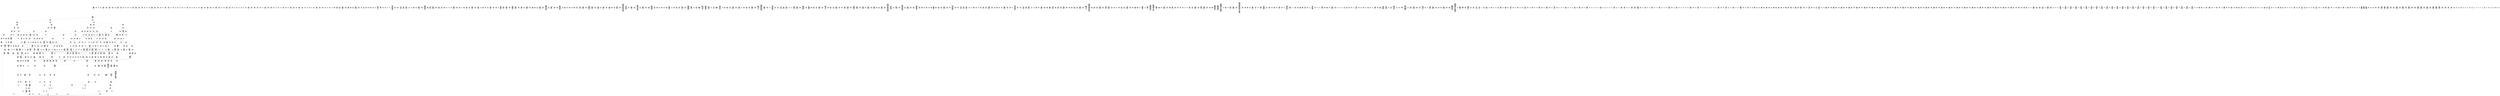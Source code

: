 /* Generated by GvGen v.1.0 (https://www.github.com/stricaud/gvgen) */

digraph G {
compound=true;
   node1 [label="[anywhere]"];
   node2 [label="# 0x0
PUSHX Data
PUSHX Data
MSTORE
PUSHX LogicData
CALLDATASIZE
LT
PUSHX Data
JUMPI
"];
   node3 [label="# 0xd
PUSHX Data
CALLDATALOAD
PUSHX BitData
SHR
PUSHX LogicData
GT
PUSHX Data
JUMPI
"];
   node4 [label="# 0x1e
PUSHX LogicData
GT
PUSHX Data
JUMPI
"];
   node5 [label="# 0x29
PUSHX LogicData
GT
PUSHX Data
JUMPI
"];
   node6 [label="# 0x34
PUSHX LogicData
EQ
PUSHX Data
JUMPI
"];
   node7 [label="# 0x3f
PUSHX LogicData
EQ
PUSHX Data
JUMPI
"];
   node8 [label="# 0x4a
PUSHX LogicData
EQ
PUSHX Data
JUMPI
"];
   node9 [label="# 0x55
PUSHX LogicData
EQ
PUSHX Data
JUMPI
"];
   node10 [label="# 0x60
PUSHX LogicData
EQ
PUSHX Data
JUMPI
"];
   node11 [label="# 0x6b
PUSHX LogicData
EQ
PUSHX Data
JUMPI
"];
   node12 [label="# 0x76
PUSHX Data
JUMP
"];
   node13 [label="# 0x7a
JUMPDEST
PUSHX LogicData
EQ
PUSHX Data
JUMPI
"];
   node14 [label="# 0x86
PUSHX LogicData
EQ
PUSHX Data
JUMPI
"];
   node15 [label="# 0x91
PUSHX LogicData
EQ
PUSHX Data
JUMPI
"];
   node16 [label="# 0x9c
PUSHX LogicData
EQ
PUSHX Data
JUMPI
"];
   node17 [label="# 0xa7
PUSHX LogicData
EQ
PUSHX Data
JUMPI
"];
   node18 [label="# 0xb2
PUSHX LogicData
EQ
PUSHX Data
JUMPI
"];
   node19 [label="# 0xbd
PUSHX Data
JUMP
"];
   node20 [label="# 0xc1
JUMPDEST
PUSHX LogicData
GT
PUSHX Data
JUMPI
"];
   node21 [label="# 0xcd
PUSHX LogicData
EQ
PUSHX Data
JUMPI
"];
   node22 [label="# 0xd8
PUSHX LogicData
EQ
PUSHX Data
JUMPI
"];
   node23 [label="# 0xe3
PUSHX LogicData
EQ
PUSHX Data
JUMPI
"];
   node24 [label="# 0xee
PUSHX LogicData
EQ
PUSHX Data
JUMPI
"];
   node25 [label="# 0xf9
PUSHX LogicData
EQ
PUSHX Data
JUMPI
"];
   node26 [label="# 0x104
PUSHX LogicData
EQ
PUSHX Data
JUMPI
"];
   node27 [label="# 0x10f
PUSHX Data
JUMP
"];
   node28 [label="# 0x113
JUMPDEST
PUSHX LogicData
EQ
PUSHX Data
JUMPI
"];
   node29 [label="# 0x11f
PUSHX LogicData
EQ
PUSHX Data
JUMPI
"];
   node30 [label="# 0x12a
PUSHX LogicData
EQ
PUSHX Data
JUMPI
"];
   node31 [label="# 0x135
PUSHX LogicData
EQ
PUSHX Data
JUMPI
"];
   node32 [label="# 0x140
PUSHX LogicData
EQ
PUSHX Data
JUMPI
"];
   node33 [label="# 0x14b
PUSHX LogicData
EQ
PUSHX Data
JUMPI
"];
   node34 [label="# 0x156
PUSHX Data
JUMP
"];
   node35 [label="# 0x15a
JUMPDEST
PUSHX LogicData
GT
PUSHX Data
JUMPI
"];
   node36 [label="# 0x166
PUSHX LogicData
GT
PUSHX Data
JUMPI
"];
   node37 [label="# 0x171
PUSHX LogicData
EQ
PUSHX Data
JUMPI
"];
   node38 [label="# 0x17c
PUSHX LogicData
EQ
PUSHX Data
JUMPI
"];
   node39 [label="# 0x187
PUSHX LogicData
EQ
PUSHX Data
JUMPI
"];
   node40 [label="# 0x192
PUSHX LogicData
EQ
PUSHX Data
JUMPI
"];
   node41 [label="# 0x19d
PUSHX LogicData
EQ
PUSHX Data
JUMPI
"];
   node42 [label="# 0x1a8
PUSHX LogicData
EQ
PUSHX Data
JUMPI
"];
   node43 [label="# 0x1b3
PUSHX Data
JUMP
"];
   node44 [label="# 0x1b7
JUMPDEST
PUSHX LogicData
EQ
PUSHX Data
JUMPI
"];
   node45 [label="# 0x1c3
PUSHX LogicData
EQ
PUSHX Data
JUMPI
"];
   node46 [label="# 0x1ce
PUSHX LogicData
EQ
PUSHX Data
JUMPI
"];
   node47 [label="# 0x1d9
PUSHX LogicData
EQ
PUSHX Data
JUMPI
"];
   node48 [label="# 0x1e4
PUSHX LogicData
EQ
PUSHX Data
JUMPI
"];
   node49 [label="# 0x1ef
PUSHX LogicData
EQ
PUSHX Data
JUMPI
"];
   node50 [label="# 0x1fa
PUSHX Data
JUMP
"];
   node51 [label="# 0x1fe
JUMPDEST
PUSHX LogicData
GT
PUSHX Data
JUMPI
"];
   node52 [label="# 0x20a
PUSHX LogicData
EQ
PUSHX Data
JUMPI
"];
   node53 [label="# 0x215
PUSHX LogicData
EQ
PUSHX Data
JUMPI
"];
   node54 [label="# 0x220
PUSHX LogicData
EQ
PUSHX Data
JUMPI
"];
   node55 [label="# 0x22b
PUSHX LogicData
EQ
PUSHX Data
JUMPI
"];
   node56 [label="# 0x236
PUSHX LogicData
EQ
PUSHX Data
JUMPI
"];
   node57 [label="# 0x241
PUSHX LogicData
EQ
PUSHX Data
JUMPI
"];
   node58 [label="# 0x24c
PUSHX Data
JUMP
"];
   node59 [label="# 0x250
JUMPDEST
PUSHX LogicData
EQ
PUSHX Data
JUMPI
"];
   node60 [label="# 0x25c
PUSHX LogicData
EQ
PUSHX Data
JUMPI
"];
   node61 [label="# 0x267
PUSHX LogicData
EQ
PUSHX Data
JUMPI
"];
   node62 [label="# 0x272
PUSHX LogicData
EQ
PUSHX Data
JUMPI
"];
   node63 [label="# 0x27d
PUSHX LogicData
EQ
PUSHX Data
JUMPI
"];
   node64 [label="# 0x288
PUSHX LogicData
EQ
PUSHX Data
JUMPI
"];
   node65 [label="# 0x293
JUMPDEST
PUSHX Data
REVERT
"];
   node66 [label="# 0x298
JUMPDEST
CALLVALUE
ISZERO
PUSHX Data
JUMPI
"];
   node67 [label="# 0x2a0
PUSHX Data
REVERT
"];
   node68 [label="# 0x2a4
JUMPDEST
PUSHX Data
PUSHX ArithData
CALLDATASIZE
SUB
ADD
PUSHX Data
PUSHX Data
JUMP
"];
   node69 [label="# 0x2ba
JUMPDEST
PUSHX Data
JUMP
"];
   node70 [label="# 0x2bf
JUMPDEST
STOP
"];
   node71 [label="# 0x2c1
JUMPDEST
CALLVALUE
ISZERO
PUSHX Data
JUMPI
"];
   node72 [label="# 0x2c9
PUSHX Data
REVERT
"];
   node73 [label="# 0x2cd
JUMPDEST
PUSHX Data
PUSHX ArithData
CALLDATASIZE
SUB
ADD
PUSHX Data
PUSHX Data
JUMP
"];
   node74 [label="# 0x2e3
JUMPDEST
PUSHX Data
JUMP
"];
   node75 [label="# 0x2e8
JUMPDEST
PUSHX MemData
MLOAD
PUSHX Data
PUSHX Data
JUMP
"];
   node76 [label="# 0x2f5
JUMPDEST
PUSHX MemData
MLOAD
SUB
RETURN
"];
   node77 [label="# 0x2fe
JUMPDEST
CALLVALUE
ISZERO
PUSHX Data
JUMPI
"];
   node78 [label="# 0x306
PUSHX Data
REVERT
"];
   node79 [label="# 0x30a
JUMPDEST
PUSHX Data
PUSHX Data
JUMP
"];
   node80 [label="# 0x313
JUMPDEST
PUSHX MemData
MLOAD
PUSHX Data
PUSHX Data
JUMP
"];
   node81 [label="# 0x320
JUMPDEST
PUSHX MemData
MLOAD
SUB
RETURN
"];
   node82 [label="# 0x329
JUMPDEST
CALLVALUE
ISZERO
PUSHX Data
JUMPI
"];
   node83 [label="# 0x331
PUSHX Data
REVERT
"];
   node84 [label="# 0x335
JUMPDEST
PUSHX Data
PUSHX ArithData
CALLDATASIZE
SUB
ADD
PUSHX Data
PUSHX Data
JUMP
"];
   node85 [label="# 0x34b
JUMPDEST
PUSHX Data
JUMP
"];
   node86 [label="# 0x350
JUMPDEST
PUSHX MemData
MLOAD
PUSHX Data
PUSHX Data
JUMP
"];
   node87 [label="# 0x35d
JUMPDEST
PUSHX MemData
MLOAD
SUB
RETURN
"];
   node88 [label="# 0x366
JUMPDEST
CALLVALUE
ISZERO
PUSHX Data
JUMPI
"];
   node89 [label="# 0x36e
PUSHX Data
REVERT
"];
   node90 [label="# 0x372
JUMPDEST
PUSHX Data
PUSHX ArithData
CALLDATASIZE
SUB
ADD
PUSHX Data
PUSHX Data
JUMP
"];
   node91 [label="# 0x388
JUMPDEST
PUSHX Data
JUMP
"];
   node92 [label="# 0x38d
JUMPDEST
STOP
"];
   node93 [label="# 0x38f
JUMPDEST
CALLVALUE
ISZERO
PUSHX Data
JUMPI
"];
   node94 [label="# 0x397
PUSHX Data
REVERT
"];
   node95 [label="# 0x39b
JUMPDEST
PUSHX Data
PUSHX ArithData
CALLDATASIZE
SUB
ADD
PUSHX Data
PUSHX Data
JUMP
"];
   node96 [label="# 0x3b1
JUMPDEST
PUSHX Data
JUMP
"];
   node97 [label="# 0x3b6
JUMPDEST
STOP
"];
   node98 [label="# 0x3b8
JUMPDEST
CALLVALUE
ISZERO
PUSHX Data
JUMPI
"];
   node99 [label="# 0x3c0
PUSHX Data
REVERT
"];
   node100 [label="# 0x3c4
JUMPDEST
PUSHX Data
PUSHX Data
JUMP
"];
   node101 [label="# 0x3cd
JUMPDEST
PUSHX MemData
MLOAD
PUSHX Data
PUSHX Data
JUMP
"];
   node102 [label="# 0x3da
JUMPDEST
PUSHX MemData
MLOAD
SUB
RETURN
"];
   node103 [label="# 0x3e3
JUMPDEST
CALLVALUE
ISZERO
PUSHX Data
JUMPI
"];
   node104 [label="# 0x3eb
PUSHX Data
REVERT
"];
   node105 [label="# 0x3ef
JUMPDEST
PUSHX Data
PUSHX Data
JUMP
"];
   node106 [label="# 0x3f8
JUMPDEST
PUSHX MemData
MLOAD
PUSHX Data
PUSHX Data
JUMP
"];
   node107 [label="# 0x405
JUMPDEST
PUSHX MemData
MLOAD
SUB
RETURN
"];
   node108 [label="# 0x40e
JUMPDEST
CALLVALUE
ISZERO
PUSHX Data
JUMPI
"];
   node109 [label="# 0x416
PUSHX Data
REVERT
"];
   node110 [label="# 0x41a
JUMPDEST
PUSHX Data
PUSHX Data
JUMP
"];
   node111 [label="# 0x423
JUMPDEST
PUSHX MemData
MLOAD
PUSHX Data
PUSHX Data
JUMP
"];
   node112 [label="# 0x430
JUMPDEST
PUSHX MemData
MLOAD
SUB
RETURN
"];
   node113 [label="# 0x439
JUMPDEST
CALLVALUE
ISZERO
PUSHX Data
JUMPI
"];
   node114 [label="# 0x441
PUSHX Data
REVERT
"];
   node115 [label="# 0x445
JUMPDEST
PUSHX Data
PUSHX ArithData
CALLDATASIZE
SUB
ADD
PUSHX Data
PUSHX Data
JUMP
"];
   node116 [label="# 0x45b
JUMPDEST
PUSHX Data
JUMP
"];
   node117 [label="# 0x460
JUMPDEST
STOP
"];
   node118 [label="# 0x462
JUMPDEST
CALLVALUE
ISZERO
PUSHX Data
JUMPI
"];
   node119 [label="# 0x46a
PUSHX Data
REVERT
"];
   node120 [label="# 0x46e
JUMPDEST
PUSHX Data
PUSHX ArithData
CALLDATASIZE
SUB
ADD
PUSHX Data
PUSHX Data
JUMP
"];
   node121 [label="# 0x484
JUMPDEST
PUSHX Data
JUMP
"];
   node122 [label="# 0x489
JUMPDEST
PUSHX MemData
MLOAD
PUSHX Data
PUSHX Data
JUMP
"];
   node123 [label="# 0x496
JUMPDEST
PUSHX MemData
MLOAD
SUB
RETURN
"];
   node124 [label="# 0x49f
JUMPDEST
CALLVALUE
ISZERO
PUSHX Data
JUMPI
"];
   node125 [label="# 0x4a7
PUSHX Data
REVERT
"];
   node126 [label="# 0x4ab
JUMPDEST
PUSHX Data
PUSHX Data
JUMP
"];
   node127 [label="# 0x4b4
JUMPDEST
PUSHX MemData
MLOAD
PUSHX Data
PUSHX Data
JUMP
"];
   node128 [label="# 0x4c1
JUMPDEST
PUSHX MemData
MLOAD
SUB
RETURN
"];
   node129 [label="# 0x4ca
JUMPDEST
PUSHX Data
PUSHX ArithData
CALLDATASIZE
SUB
ADD
PUSHX Data
PUSHX Data
JUMP
"];
   node130 [label="# 0x4df
JUMPDEST
PUSHX Data
JUMP
"];
   node131 [label="# 0x4e4
JUMPDEST
STOP
"];
   node132 [label="# 0x4e6
JUMPDEST
CALLVALUE
ISZERO
PUSHX Data
JUMPI
"];
   node133 [label="# 0x4ee
PUSHX Data
REVERT
"];
   node134 [label="# 0x4f2
JUMPDEST
PUSHX Data
PUSHX Data
JUMP
"];
   node135 [label="# 0x4fb
JUMPDEST
PUSHX MemData
MLOAD
PUSHX Data
PUSHX Data
JUMP
"];
   node136 [label="# 0x508
JUMPDEST
PUSHX MemData
MLOAD
SUB
RETURN
"];
   node137 [label="# 0x511
JUMPDEST
CALLVALUE
ISZERO
PUSHX Data
JUMPI
"];
   node138 [label="# 0x519
PUSHX Data
REVERT
"];
   node139 [label="# 0x51d
JUMPDEST
PUSHX Data
PUSHX Data
JUMP
"];
   node140 [label="# 0x526
JUMPDEST
PUSHX MemData
MLOAD
PUSHX Data
PUSHX Data
JUMP
"];
   node141 [label="# 0x533
JUMPDEST
PUSHX MemData
MLOAD
SUB
RETURN
"];
   node142 [label="# 0x53c
JUMPDEST
CALLVALUE
ISZERO
PUSHX Data
JUMPI
"];
   node143 [label="# 0x544
PUSHX Data
REVERT
"];
   node144 [label="# 0x548
JUMPDEST
PUSHX Data
PUSHX Data
JUMP
"];
   node145 [label="# 0x551
JUMPDEST
STOP
"];
   node146 [label="# 0x553
JUMPDEST
PUSHX Data
PUSHX ArithData
CALLDATASIZE
SUB
ADD
PUSHX Data
PUSHX Data
JUMP
"];
   node147 [label="# 0x568
JUMPDEST
PUSHX Data
JUMP
"];
   node148 [label="# 0x56d
JUMPDEST
STOP
"];
   node149 [label="# 0x56f
JUMPDEST
CALLVALUE
ISZERO
PUSHX Data
JUMPI
"];
   node150 [label="# 0x577
PUSHX Data
REVERT
"];
   node151 [label="# 0x57b
JUMPDEST
PUSHX Data
PUSHX ArithData
CALLDATASIZE
SUB
ADD
PUSHX Data
PUSHX Data
JUMP
"];
   node152 [label="# 0x591
JUMPDEST
PUSHX Data
JUMP
"];
   node153 [label="# 0x596
JUMPDEST
STOP
"];
   node154 [label="# 0x598
JUMPDEST
CALLVALUE
ISZERO
PUSHX Data
JUMPI
"];
   node155 [label="# 0x5a0
PUSHX Data
REVERT
"];
   node156 [label="# 0x5a4
JUMPDEST
PUSHX Data
PUSHX ArithData
CALLDATASIZE
SUB
ADD
PUSHX Data
PUSHX Data
JUMP
"];
   node157 [label="# 0x5ba
JUMPDEST
PUSHX Data
JUMP
"];
   node158 [label="# 0x5bf
JUMPDEST
STOP
"];
   node159 [label="# 0x5c1
JUMPDEST
CALLVALUE
ISZERO
PUSHX Data
JUMPI
"];
   node160 [label="# 0x5c9
PUSHX Data
REVERT
"];
   node161 [label="# 0x5cd
JUMPDEST
PUSHX Data
PUSHX Data
JUMP
"];
   node162 [label="# 0x5d6
JUMPDEST
PUSHX MemData
MLOAD
PUSHX Data
PUSHX Data
JUMP
"];
   node163 [label="# 0x5e3
JUMPDEST
PUSHX MemData
MLOAD
SUB
RETURN
"];
   node164 [label="# 0x5ec
JUMPDEST
CALLVALUE
ISZERO
PUSHX Data
JUMPI
"];
   node165 [label="# 0x5f4
PUSHX Data
REVERT
"];
   node166 [label="# 0x5f8
JUMPDEST
PUSHX Data
PUSHX ArithData
CALLDATASIZE
SUB
ADD
PUSHX Data
PUSHX Data
JUMP
"];
   node167 [label="# 0x60e
JUMPDEST
PUSHX Data
JUMP
"];
   node168 [label="# 0x613
JUMPDEST
STOP
"];
   node169 [label="# 0x615
JUMPDEST
CALLVALUE
ISZERO
PUSHX Data
JUMPI
"];
   node170 [label="# 0x61d
PUSHX Data
REVERT
"];
   node171 [label="# 0x621
JUMPDEST
PUSHX Data
PUSHX ArithData
CALLDATASIZE
SUB
ADD
PUSHX Data
PUSHX Data
JUMP
"];
   node172 [label="# 0x637
JUMPDEST
PUSHX Data
JUMP
"];
   node173 [label="# 0x63c
JUMPDEST
STOP
"];
   node174 [label="# 0x63e
JUMPDEST
CALLVALUE
ISZERO
PUSHX Data
JUMPI
"];
   node175 [label="# 0x646
PUSHX Data
REVERT
"];
   node176 [label="# 0x64a
JUMPDEST
PUSHX Data
PUSHX ArithData
CALLDATASIZE
SUB
ADD
PUSHX Data
PUSHX Data
JUMP
"];
   node177 [label="# 0x660
JUMPDEST
PUSHX Data
JUMP
"];
   node178 [label="# 0x665
JUMPDEST
PUSHX MemData
MLOAD
PUSHX Data
PUSHX Data
JUMP
"];
   node179 [label="# 0x672
JUMPDEST
PUSHX MemData
MLOAD
SUB
RETURN
"];
   node180 [label="# 0x67b
JUMPDEST
CALLVALUE
ISZERO
PUSHX Data
JUMPI
"];
   node181 [label="# 0x683
PUSHX Data
REVERT
"];
   node182 [label="# 0x687
JUMPDEST
PUSHX Data
PUSHX Data
JUMP
"];
   node183 [label="# 0x690
JUMPDEST
PUSHX MemData
MLOAD
PUSHX Data
PUSHX Data
JUMP
"];
   node184 [label="# 0x69d
JUMPDEST
PUSHX MemData
MLOAD
SUB
RETURN
"];
   node185 [label="# 0x6a6
JUMPDEST
CALLVALUE
ISZERO
PUSHX Data
JUMPI
"];
   node186 [label="# 0x6ae
PUSHX Data
REVERT
"];
   node187 [label="# 0x6b2
JUMPDEST
PUSHX Data
PUSHX ArithData
CALLDATASIZE
SUB
ADD
PUSHX Data
PUSHX Data
JUMP
"];
   node188 [label="# 0x6c8
JUMPDEST
PUSHX Data
JUMP
"];
   node189 [label="# 0x6cd
JUMPDEST
PUSHX MemData
MLOAD
PUSHX Data
PUSHX Data
JUMP
"];
   node190 [label="# 0x6da
JUMPDEST
PUSHX MemData
MLOAD
SUB
RETURN
"];
   node191 [label="# 0x6e3
JUMPDEST
CALLVALUE
ISZERO
PUSHX Data
JUMPI
"];
   node192 [label="# 0x6eb
PUSHX Data
REVERT
"];
   node193 [label="# 0x6ef
JUMPDEST
PUSHX Data
PUSHX Data
JUMP
"];
   node194 [label="# 0x6f8
JUMPDEST
STOP
"];
   node195 [label="# 0x6fa
JUMPDEST
CALLVALUE
ISZERO
PUSHX Data
JUMPI
"];
   node196 [label="# 0x702
PUSHX Data
REVERT
"];
   node197 [label="# 0x706
JUMPDEST
PUSHX Data
PUSHX ArithData
CALLDATASIZE
SUB
ADD
PUSHX Data
PUSHX Data
JUMP
"];
   node198 [label="# 0x71c
JUMPDEST
PUSHX Data
JUMP
"];
   node199 [label="# 0x721
JUMPDEST
PUSHX MemData
MLOAD
PUSHX Data
PUSHX Data
JUMP
"];
   node200 [label="# 0x72e
JUMPDEST
PUSHX MemData
MLOAD
SUB
RETURN
"];
   node201 [label="# 0x737
JUMPDEST
CALLVALUE
ISZERO
PUSHX Data
JUMPI
"];
   node202 [label="# 0x73f
PUSHX Data
REVERT
"];
   node203 [label="# 0x743
JUMPDEST
PUSHX Data
PUSHX ArithData
CALLDATASIZE
SUB
ADD
PUSHX Data
PUSHX Data
JUMP
"];
   node204 [label="# 0x759
JUMPDEST
PUSHX Data
JUMP
"];
   node205 [label="# 0x75e
JUMPDEST
STOP
"];
   node206 [label="# 0x760
JUMPDEST
CALLVALUE
ISZERO
PUSHX Data
JUMPI
"];
   node207 [label="# 0x768
PUSHX Data
REVERT
"];
   node208 [label="# 0x76c
JUMPDEST
PUSHX Data
PUSHX ArithData
CALLDATASIZE
SUB
ADD
PUSHX Data
PUSHX Data
JUMP
"];
   node209 [label="# 0x782
JUMPDEST
PUSHX Data
JUMP
"];
   node210 [label="# 0x787
JUMPDEST
STOP
"];
   node211 [label="# 0x789
JUMPDEST
PUSHX Data
PUSHX ArithData
CALLDATASIZE
SUB
ADD
PUSHX Data
PUSHX Data
JUMP
"];
   node212 [label="# 0x79e
JUMPDEST
PUSHX Data
JUMP
"];
   node213 [label="# 0x7a3
JUMPDEST
STOP
"];
   node214 [label="# 0x7a5
JUMPDEST
CALLVALUE
ISZERO
PUSHX Data
JUMPI
"];
   node215 [label="# 0x7ad
PUSHX Data
REVERT
"];
   node216 [label="# 0x7b1
JUMPDEST
PUSHX Data
PUSHX ArithData
CALLDATASIZE
SUB
ADD
PUSHX Data
PUSHX Data
JUMP
"];
   node217 [label="# 0x7c7
JUMPDEST
PUSHX Data
JUMP
"];
   node218 [label="# 0x7cc
JUMPDEST
PUSHX MemData
MLOAD
PUSHX Data
PUSHX Data
JUMP
"];
   node219 [label="# 0x7d9
JUMPDEST
PUSHX MemData
MLOAD
SUB
RETURN
"];
   node220 [label="# 0x7e2
JUMPDEST
CALLVALUE
ISZERO
PUSHX Data
JUMPI
"];
   node221 [label="# 0x7ea
PUSHX Data
REVERT
"];
   node222 [label="# 0x7ee
JUMPDEST
PUSHX Data
PUSHX Data
JUMP
"];
   node223 [label="# 0x7f7
JUMPDEST
PUSHX MemData
MLOAD
PUSHX Data
PUSHX Data
JUMP
"];
   node224 [label="# 0x804
JUMPDEST
PUSHX MemData
MLOAD
SUB
RETURN
"];
   node225 [label="# 0x80d
JUMPDEST
CALLVALUE
ISZERO
PUSHX Data
JUMPI
"];
   node226 [label="# 0x815
PUSHX Data
REVERT
"];
   node227 [label="# 0x819
JUMPDEST
PUSHX Data
PUSHX Data
JUMP
"];
   node228 [label="# 0x822
JUMPDEST
PUSHX MemData
MLOAD
PUSHX Data
PUSHX Data
JUMP
"];
   node229 [label="# 0x82f
JUMPDEST
PUSHX MemData
MLOAD
SUB
RETURN
"];
   node230 [label="# 0x838
JUMPDEST
CALLVALUE
ISZERO
PUSHX Data
JUMPI
"];
   node231 [label="# 0x840
PUSHX Data
REVERT
"];
   node232 [label="# 0x844
JUMPDEST
PUSHX Data
PUSHX ArithData
CALLDATASIZE
SUB
ADD
PUSHX Data
PUSHX Data
JUMP
"];
   node233 [label="# 0x85a
JUMPDEST
PUSHX Data
JUMP
"];
   node234 [label="# 0x85f
JUMPDEST
STOP
"];
   node235 [label="# 0x861
JUMPDEST
CALLVALUE
ISZERO
PUSHX Data
JUMPI
"];
   node236 [label="# 0x869
PUSHX Data
REVERT
"];
   node237 [label="# 0x86d
JUMPDEST
PUSHX Data
PUSHX Data
JUMP
"];
   node238 [label="# 0x876
JUMPDEST
PUSHX MemData
MLOAD
PUSHX Data
PUSHX Data
JUMP
"];
   node239 [label="# 0x883
JUMPDEST
PUSHX MemData
MLOAD
SUB
RETURN
"];
   node240 [label="# 0x88c
JUMPDEST
CALLVALUE
ISZERO
PUSHX Data
JUMPI
"];
   node241 [label="# 0x894
PUSHX Data
REVERT
"];
   node242 [label="# 0x898
JUMPDEST
PUSHX Data
PUSHX Data
JUMP
"];
   node243 [label="# 0x8a1
JUMPDEST
PUSHX MemData
MLOAD
PUSHX Data
PUSHX Data
JUMP
"];
   node244 [label="# 0x8ae
JUMPDEST
PUSHX MemData
MLOAD
SUB
RETURN
"];
   node245 [label="# 0x8b7
JUMPDEST
CALLVALUE
ISZERO
PUSHX Data
JUMPI
"];
   node246 [label="# 0x8bf
PUSHX Data
REVERT
"];
   node247 [label="# 0x8c3
JUMPDEST
PUSHX Data
PUSHX ArithData
CALLDATASIZE
SUB
ADD
PUSHX Data
PUSHX Data
JUMP
"];
   node248 [label="# 0x8d9
JUMPDEST
PUSHX Data
JUMP
"];
   node249 [label="# 0x8de
JUMPDEST
STOP
"];
   node250 [label="# 0x8e0
JUMPDEST
CALLVALUE
ISZERO
PUSHX Data
JUMPI
"];
   node251 [label="# 0x8e8
PUSHX Data
REVERT
"];
   node252 [label="# 0x8ec
JUMPDEST
PUSHX Data
PUSHX ArithData
CALLDATASIZE
SUB
ADD
PUSHX Data
PUSHX Data
JUMP
"];
   node253 [label="# 0x902
JUMPDEST
PUSHX Data
JUMP
"];
   node254 [label="# 0x907
JUMPDEST
STOP
"];
   node255 [label="# 0x909
JUMPDEST
CALLVALUE
ISZERO
PUSHX Data
JUMPI
"];
   node256 [label="# 0x911
PUSHX Data
REVERT
"];
   node257 [label="# 0x915
JUMPDEST
PUSHX Data
PUSHX Data
JUMP
"];
   node258 [label="# 0x91e
JUMPDEST
PUSHX MemData
MLOAD
PUSHX Data
PUSHX Data
JUMP
"];
   node259 [label="# 0x92b
JUMPDEST
PUSHX MemData
MLOAD
SUB
RETURN
"];
   node260 [label="# 0x934
JUMPDEST
CALLVALUE
ISZERO
PUSHX Data
JUMPI
"];
   node261 [label="# 0x93c
PUSHX Data
REVERT
"];
   node262 [label="# 0x940
JUMPDEST
PUSHX Data
PUSHX ArithData
CALLDATASIZE
SUB
ADD
PUSHX Data
PUSHX Data
JUMP
"];
   node263 [label="# 0x956
JUMPDEST
PUSHX Data
JUMP
"];
   node264 [label="# 0x95b
JUMPDEST
STOP
"];
   node265 [label="# 0x95d
JUMPDEST
CALLVALUE
ISZERO
PUSHX Data
JUMPI
"];
   node266 [label="# 0x965
PUSHX Data
REVERT
"];
   node267 [label="# 0x969
JUMPDEST
PUSHX Data
PUSHX Data
JUMP
"];
   node268 [label="# 0x972
JUMPDEST
PUSHX MemData
MLOAD
PUSHX Data
PUSHX Data
JUMP
"];
   node269 [label="# 0x97f
JUMPDEST
PUSHX MemData
MLOAD
SUB
RETURN
"];
   node270 [label="# 0x988
JUMPDEST
CALLVALUE
ISZERO
PUSHX Data
JUMPI
"];
   node271 [label="# 0x990
PUSHX Data
REVERT
"];
   node272 [label="# 0x994
JUMPDEST
PUSHX Data
PUSHX ArithData
CALLDATASIZE
SUB
ADD
PUSHX Data
PUSHX Data
JUMP
"];
   node273 [label="# 0x9aa
JUMPDEST
PUSHX Data
JUMP
"];
   node274 [label="# 0x9af
JUMPDEST
PUSHX MemData
MLOAD
PUSHX Data
PUSHX Data
JUMP
"];
   node275 [label="# 0x9bc
JUMPDEST
PUSHX MemData
MLOAD
SUB
RETURN
"];
   node276 [label="# 0x9c5
JUMPDEST
CALLVALUE
ISZERO
PUSHX Data
JUMPI
"];
   node277 [label="# 0x9cd
PUSHX Data
REVERT
"];
   node278 [label="# 0x9d1
JUMPDEST
PUSHX Data
PUSHX ArithData
CALLDATASIZE
SUB
ADD
PUSHX Data
PUSHX Data
JUMP
"];
   node279 [label="# 0x9e7
JUMPDEST
PUSHX Data
JUMP
"];
   node280 [label="# 0x9ec
JUMPDEST
STOP
"];
   node281 [label="# 0x9ee
JUMPDEST
CALLVALUE
ISZERO
PUSHX Data
JUMPI
"];
   node282 [label="# 0x9f6
PUSHX Data
REVERT
"];
   node283 [label="# 0x9fa
JUMPDEST
PUSHX Data
PUSHX ArithData
CALLDATASIZE
SUB
ADD
PUSHX Data
PUSHX Data
JUMP
"];
   node284 [label="# 0xa10
JUMPDEST
PUSHX Data
JUMP
"];
   node285 [label="# 0xa15
JUMPDEST
STOP
"];
   node286 [label="# 0xa17
JUMPDEST
CALLVALUE
ISZERO
PUSHX Data
JUMPI
"];
   node287 [label="# 0xa1f
PUSHX Data
REVERT
"];
   node288 [label="# 0xa23
JUMPDEST
PUSHX Data
PUSHX ArithData
CALLDATASIZE
SUB
ADD
PUSHX Data
PUSHX Data
JUMP
"];
   node289 [label="# 0xa39
JUMPDEST
PUSHX Data
JUMP
"];
   node290 [label="# 0xa3e
JUMPDEST
PUSHX MemData
MLOAD
PUSHX Data
PUSHX Data
JUMP
"];
   node291 [label="# 0xa4b
JUMPDEST
PUSHX MemData
MLOAD
SUB
RETURN
"];
   node292 [label="# 0xa54
JUMPDEST
CALLVALUE
ISZERO
PUSHX Data
JUMPI
"];
   node293 [label="# 0xa5c
PUSHX Data
REVERT
"];
   node294 [label="# 0xa60
JUMPDEST
PUSHX Data
PUSHX Data
JUMP
"];
   node295 [label="# 0xa69
JUMPDEST
PUSHX MemData
MLOAD
PUSHX Data
PUSHX Data
JUMP
"];
   node296 [label="# 0xa76
JUMPDEST
PUSHX MemData
MLOAD
SUB
RETURN
"];
   node297 [label="# 0xa7f
JUMPDEST
CALLVALUE
ISZERO
PUSHX Data
JUMPI
"];
   node298 [label="# 0xa87
PUSHX Data
REVERT
"];
   node299 [label="# 0xa8b
JUMPDEST
PUSHX Data
PUSHX ArithData
CALLDATASIZE
SUB
ADD
PUSHX Data
PUSHX Data
JUMP
"];
   node300 [label="# 0xaa1
JUMPDEST
PUSHX Data
JUMP
"];
   node301 [label="# 0xaa6
JUMPDEST
STOP
"];
   node302 [label="# 0xaa8
JUMPDEST
CALLVALUE
ISZERO
PUSHX Data
JUMPI
"];
   node303 [label="# 0xab0
PUSHX Data
REVERT
"];
   node304 [label="# 0xab4
JUMPDEST
PUSHX Data
PUSHX ArithData
CALLDATASIZE
SUB
ADD
PUSHX Data
PUSHX Data
JUMP
"];
   node305 [label="# 0xaca
JUMPDEST
PUSHX Data
JUMP
"];
   node306 [label="# 0xacf
JUMPDEST
STOP
"];
   node307 [label="# 0xad1
JUMPDEST
PUSHX Data
PUSHX Data
JUMP
"];
   node308 [label="# 0xad9
JUMPDEST
PUSHX BitData
AND
PUSHX Data
PUSHX Data
JUMP
"];
   node309 [label="# 0xaf7
JUMPDEST
PUSHX BitData
AND
EQ
PUSHX Data
JUMPI
"];
   node310 [label="# 0xb13
PUSHX MemData
MLOAD
PUSHX Data
MSTORE
PUSHX ArithData
ADD
PUSHX Data
PUSHX Data
JUMP
"];
   node311 [label="# 0xb44
JUMPDEST
PUSHX MemData
MLOAD
SUB
REVERT
"];
   node312 [label="# 0xb4d
JUMPDEST
PUSHX Data
PUSHX Data
PUSHX Data
PUSHX Data
JUMP
"];
   node313 [label="# 0xb7a
JUMPDEST
PUSHX Data
PUSHX Data
JUMP
"];
   node314 [label="# 0xb84
JUMPDEST
GT
ISZERO
PUSHX Data
JUMPI
"];
   node315 [label="# 0xb8b
PUSHX MemData
MLOAD
PUSHX Data
MSTORE
PUSHX ArithData
ADD
PUSHX Data
PUSHX Data
JUMP
"];
   node316 [label="# 0xbbc
JUMPDEST
PUSHX MemData
MLOAD
SUB
REVERT
"];
   node317 [label="# 0xbc5
JUMPDEST
PUSHX Data
"];
   node318 [label="# 0xbc8
JUMPDEST
LT
ISZERO
PUSHX Data
JUMPI
"];
   node319 [label="# 0xbd1
PUSHX Data
PUSHX Data
PUSHX Data
JUMP
"];
   node320 [label="# 0xbdc
JUMPDEST
PUSHX Data
JUMP
"];
   node321 [label="# 0xbe1
JUMPDEST
PUSHX Data
PUSHX Data
JUMP
"];
   node322 [label="# 0xbec
JUMPDEST
PUSHX Data
JUMP
"];
   node323 [label="# 0xbf4
JUMPDEST
JUMP
"];
   node324 [label="# 0xbfa
JUMPDEST
PUSHX Data
PUSHX BitData
PUSHX BitData
NOT
AND
PUSHX BitData
NOT
AND
EQ
PUSHX Data
JUMPI
"];
   node325 [label="# 0xc63
PUSHX BitData
PUSHX BitData
NOT
AND
PUSHX BitData
NOT
AND
EQ
"];
   node326 [label="# 0xcc5
JUMPDEST
PUSHX Data
JUMPI
"];
   node327 [label="# 0xccb
PUSHX Data
PUSHX Data
JUMP
"];
   node328 [label="# 0xcd4
JUMPDEST
"];
   node329 [label="# 0xcd5
JUMPDEST
JUMP
"];
   node330 [label="# 0xcdc
JUMPDEST
PUSHX Data
PUSHX StorData
SLOAD
PUSHX Data
PUSHX Data
JUMP
"];
   node331 [label="# 0xceb
JUMPDEST
PUSHX ArithData
ADD
PUSHX ArithData
DIV
MUL
PUSHX ArithData
ADD
PUSHX MemData
MLOAD
ADD
PUSHX Data
MSTORE
MSTORE
PUSHX ArithData
ADD
SLOAD
PUSHX Data
PUSHX Data
JUMP
"];
   node332 [label="# 0xd17
JUMPDEST
ISZERO
PUSHX Data
JUMPI
"];
   node333 [label="# 0xd1e
PUSHX LogicData
LT
PUSHX Data
JUMPI
"];
   node334 [label="# 0xd26
PUSHX ArithData
SLOAD
DIV
MUL
MSTORE
PUSHX ArithData
ADD
PUSHX Data
JUMP
"];
   node335 [label="# 0xd39
JUMPDEST
ADD
PUSHX Data
MSTORE
PUSHX Data
PUSHX Data
SHA3
"];
   node336 [label="# 0xd47
JUMPDEST
SLOAD
MSTORE
PUSHX ArithData
ADD
PUSHX ArithData
ADD
GT
PUSHX Data
JUMPI
"];
   node337 [label="# 0xd5b
SUB
PUSHX BitData
AND
ADD
"];
   node338 [label="# 0xd64
JUMPDEST
JUMP
"];
   node339 [label="# 0xd6e
JUMPDEST
PUSHX Data
PUSHX Data
PUSHX Data
JUMP
"];
   node340 [label="# 0xd79
JUMPDEST
PUSHX Data
JUMPI
"];
   node341 [label="# 0xd7e
PUSHX MemData
MLOAD
PUSHX Data
MSTORE
PUSHX ArithData
ADD
PUSHX Data
PUSHX Data
JUMP
"];
   node342 [label="# 0xdaf
JUMPDEST
PUSHX MemData
MLOAD
SUB
REVERT
"];
   node343 [label="# 0xdb8
JUMPDEST
PUSHX Data
PUSHX ArithData
MSTORE
PUSHX ArithData
ADD
MSTORE
PUSHX ArithData
ADD
PUSHX Data
SHA3
PUSHX ArithData
SLOAD
PUSHX ArithData
EXP
DIV
PUSHX BitData
AND
JUMP
"];
   node344 [label="# 0xdf3
JUMPDEST
PUSHX Data
PUSHX Data
PUSHX Data
JUMP
"];
   node345 [label="# 0xdfe
JUMPDEST
PUSHX BitData
AND
PUSHX BitData
AND
EQ
ISZERO
PUSHX Data
JUMPI
"];
   node346 [label="# 0xe35
PUSHX MemData
MLOAD
PUSHX Data
MSTORE
PUSHX ArithData
ADD
PUSHX Data
PUSHX Data
JUMP
"];
   node347 [label="# 0xe66
JUMPDEST
PUSHX MemData
MLOAD
SUB
REVERT
"];
   node348 [label="# 0xe6f
JUMPDEST
PUSHX BitData
AND
PUSHX Data
PUSHX Data
JUMP
"];
   node349 [label="# 0xe8e
JUMPDEST
PUSHX BitData
AND
EQ
PUSHX Data
JUMPI
"];
   node350 [label="# 0xeab
PUSHX Data
PUSHX Data
PUSHX Data
JUMP
"];
   node351 [label="# 0xeb7
JUMPDEST
PUSHX Data
JUMP
"];
   node352 [label="# 0xebc
JUMPDEST
"];
   node353 [label="# 0xebd
JUMPDEST
PUSHX Data
JUMPI
"];
   node354 [label="# 0xec2
PUSHX MemData
MLOAD
PUSHX Data
MSTORE
PUSHX ArithData
ADD
PUSHX Data
PUSHX Data
JUMP
"];
   node355 [label="# 0xef3
JUMPDEST
PUSHX MemData
MLOAD
SUB
REVERT
"];
   node356 [label="# 0xefc
JUMPDEST
PUSHX Data
PUSHX Data
JUMP
"];
   node357 [label="# 0xf06
JUMPDEST
JUMP
"];
   node358 [label="# 0xf0b
JUMPDEST
PUSHX Data
PUSHX Data
JUMP
"];
   node359 [label="# 0xf13
JUMPDEST
PUSHX BitData
AND
PUSHX Data
PUSHX Data
JUMP
"];
   node360 [label="# 0xf31
JUMPDEST
PUSHX BitData
AND
EQ
PUSHX Data
JUMPI
"];
   node361 [label="# 0xf4d
PUSHX MemData
MLOAD
PUSHX Data
MSTORE
PUSHX ArithData
ADD
PUSHX Data
PUSHX Data
JUMP
"];
   node362 [label="# 0xf7e
JUMPDEST
PUSHX MemData
MLOAD
SUB
REVERT
"];
   node363 [label="# 0xf87
JUMPDEST
PUSHX Data
MLOAD
PUSHX ArithData
ADD
PUSHX Data
PUSHX Data
JUMP
"];
   node364 [label="# 0xf9d
JUMPDEST
JUMP
"];
   node365 [label="# 0xfa1
JUMPDEST
PUSHX StorData
PUSHX ArithData
SLOAD
PUSHX ArithData
EXP
DIV
PUSHX BitData
AND
JUMP
"];
   node366 [label="# 0xfb4
JUMPDEST
PUSHX Data
PUSHX Data
PUSHX Data
PUSHX Data
JUMP
"];
   node367 [label="# 0xfc0
JUMPDEST
JUMP
"];
   node368 [label="# 0xfc5
JUMPDEST
PUSHX StorData
PUSHX ArithData
SLOAD
PUSHX ArithData
EXP
DIV
PUSHX BitData
AND
JUMP
"];
   node369 [label="# 0xfd8
JUMPDEST
PUSHX Data
PUSHX Data
PUSHX Data
JUMP
"];
   node370 [label="# 0xfe3
JUMPDEST
PUSHX Data
JUMP
"];
   node371 [label="# 0xfe9
JUMPDEST
PUSHX Data
JUMPI
"];
   node372 [label="# 0xfee
PUSHX MemData
MLOAD
PUSHX Data
MSTORE
PUSHX ArithData
ADD
PUSHX Data
PUSHX Data
JUMP
"];
   node373 [label="# 0x101f
JUMPDEST
PUSHX MemData
MLOAD
SUB
REVERT
"];
   node374 [label="# 0x1028
JUMPDEST
PUSHX Data
PUSHX Data
JUMP
"];
   node375 [label="# 0x1033
JUMPDEST
JUMP
"];
   node376 [label="# 0x1038
JUMPDEST
PUSHX Data
PUSHX Data
MSTORE
PUSHX Data
MSTORE
PUSHX Data
PUSHX Data
SHA3
PUSHX Data
SLOAD
JUMP
"];
   node377 [label="# 0x1050
JUMPDEST
PUSHX StorData
SLOAD
JUMP
"];
   node378 [label="# 0x1056
JUMPDEST
PUSHX LogicData
PUSHX StorData
SLOAD
EQ
ISZERO
PUSHX Data
JUMPI
"];
   node379 [label="# 0x1062
PUSHX MemData
MLOAD
PUSHX Data
MSTORE
PUSHX ArithData
ADD
PUSHX Data
PUSHX Data
JUMP
"];
   node380 [label="# 0x1093
JUMPDEST
PUSHX MemData
MLOAD
SUB
REVERT
"];
   node381 [label="# 0x109c
JUMPDEST
PUSHX Data
PUSHX Data
SSTORE
PUSHX StorData
PUSHX ArithData
SLOAD
PUSHX ArithData
EXP
DIV
PUSHX BitData
AND
PUSHX Data
JUMPI
"];
   node382 [label="# 0x10b9
PUSHX MemData
MLOAD
PUSHX Data
MSTORE
PUSHX ArithData
ADD
PUSHX Data
PUSHX Data
JUMP
"];
   node383 [label="# 0x10ea
JUMPDEST
PUSHX MemData
MLOAD
SUB
REVERT
"];
   node384 [label="# 0x10f3
JUMPDEST
PUSHX StorData
SLOAD
CALLVALUE
PUSHX Data
PUSHX Data
JUMP
"];
   node385 [label="# 0x1104
JUMPDEST
EQ
PUSHX Data
JUMPI
"];
   node386 [label="# 0x110a
PUSHX MemData
MLOAD
PUSHX Data
MSTORE
PUSHX ArithData
ADD
PUSHX Data
PUSHX Data
JUMP
"];
   node387 [label="# 0x113b
JUMPDEST
PUSHX MemData
MLOAD
SUB
REVERT
"];
   node388 [label="# 0x1144
JUMPDEST
PUSHX Data
PUSHX Data
PUSHX Data
PUSHX Data
JUMP
"];
   node389 [label="# 0x1171
JUMPDEST
PUSHX Data
PUSHX Data
JUMP
"];
   node390 [label="# 0x117b
JUMPDEST
GT
ISZERO
PUSHX Data
JUMPI
"];
   node391 [label="# 0x1182
PUSHX MemData
MLOAD
PUSHX Data
MSTORE
PUSHX ArithData
ADD
PUSHX Data
PUSHX Data
JUMP
"];
   node392 [label="# 0x11b3
JUMPDEST
PUSHX MemData
MLOAD
SUB
REVERT
"];
   node393 [label="# 0x11bc
JUMPDEST
PUSHX Data
PUSHX Data
PUSHX ArithData
CALLER
PUSHX BitData
AND
PUSHX BitData
AND
MSTORE
PUSHX ArithData
ADD
MSTORE
PUSHX ArithData
ADD
PUSHX Data
SHA3
SLOAD
PUSHX Data
PUSHX Data
PUSHX Data
JUMP
"];
   node394 [label="# 0x120e
JUMPDEST
GT
ISZERO
PUSHX Data
JUMPI
"];
   node395 [label="# 0x1215
PUSHX MemData
MLOAD
PUSHX Data
MSTORE
PUSHX ArithData
ADD
PUSHX Data
PUSHX Data
JUMP
"];
   node396 [label="# 0x1246
JUMPDEST
PUSHX MemData
MLOAD
SUB
REVERT
"];
   node397 [label="# 0x124f
JUMPDEST
PUSHX Data
PUSHX Data
JUMP
"];
   node398 [label="# 0x125b
JUMPDEST
PUSHX Data
PUSHX ArithData
CALLER
PUSHX BitData
AND
PUSHX BitData
AND
MSTORE
PUSHX ArithData
ADD
MSTORE
PUSHX ArithData
ADD
PUSHX Data
SHA3
SSTORE
PUSHX Data
"];
   node399 [label="# 0x12a1
JUMPDEST
LT
ISZERO
PUSHX Data
JUMPI
"];
   node400 [label="# 0x12aa
PUSHX Data
CALLER
PUSHX Data
PUSHX Data
JUMP
"];
   node401 [label="# 0x12b5
JUMPDEST
PUSHX Data
JUMP
"];
   node402 [label="# 0x12ba
JUMPDEST
PUSHX Data
PUSHX Data
JUMP
"];
   node403 [label="# 0x12c5
JUMPDEST
PUSHX Data
JUMP
"];
   node404 [label="# 0x12cd
JUMPDEST
PUSHX Data
PUSHX Data
SSTORE
JUMP
"];
   node405 [label="# 0x12dd
JUMPDEST
PUSHX StorData
SLOAD
JUMP
"];
   node406 [label="# 0x12e3
JUMPDEST
PUSHX StorData
SLOAD
JUMP
"];
   node407 [label="# 0x12e9
JUMPDEST
PUSHX Data
PUSHX Data
JUMP
"];
   node408 [label="# 0x12f1
JUMPDEST
PUSHX BitData
AND
PUSHX Data
PUSHX Data
JUMP
"];
   node409 [label="# 0x130f
JUMPDEST
PUSHX BitData
AND
EQ
PUSHX Data
JUMPI
"];
   node410 [label="# 0x132b
PUSHX MemData
MLOAD
PUSHX Data
MSTORE
PUSHX ArithData
ADD
PUSHX Data
PUSHX Data
JUMP
"];
   node411 [label="# 0x135c
JUMPDEST
PUSHX MemData
MLOAD
SUB
REVERT
"];
   node412 [label="# 0x1365
JUMPDEST
PUSHX Data
SELFBALANCE
CALLER
PUSHX BitData
AND
PUSHX ArithData
ISZERO
MUL
PUSHX MemData
MLOAD
PUSHX Data
PUSHX MemData
MLOAD
SUB
CALL
ISZERO
ISZERO
PUSHX Data
JUMPI
"];
   node413 [label="# 0x13a7
RETURNDATASIZE
PUSHX Data
RETURNDATACOPY
RETURNDATASIZE
PUSHX Data
REVERT
"];
   node414 [label="# 0x13b0
JUMPDEST
JUMP
"];
   node415 [label="# 0x13b4
JUMPDEST
PUSHX LogicData
PUSHX StorData
SLOAD
EQ
ISZERO
PUSHX Data
JUMPI
"];
   node416 [label="# 0x13c0
PUSHX MemData
MLOAD
PUSHX Data
MSTORE
PUSHX ArithData
ADD
PUSHX Data
PUSHX Data
JUMP
"];
   node417 [label="# 0x13f1
JUMPDEST
PUSHX MemData
MLOAD
SUB
REVERT
"];
   node418 [label="# 0x13fa
JUMPDEST
PUSHX Data
PUSHX Data
SSTORE
PUSHX StorData
PUSHX ArithData
SLOAD
PUSHX ArithData
EXP
DIV
PUSHX BitData
AND
PUSHX Data
JUMPI
"];
   node419 [label="# 0x1417
PUSHX MemData
MLOAD
PUSHX Data
MSTORE
PUSHX ArithData
ADD
PUSHX Data
PUSHX Data
JUMP
"];
   node420 [label="# 0x1448
JUMPDEST
PUSHX MemData
MLOAD
SUB
REVERT
"];
   node421 [label="# 0x1451
JUMPDEST
PUSHX StorData
SLOAD
PUSHX BitData
AND
CALLVALUE
PUSHX Data
PUSHX Data
JUMP
"];
   node422 [label="# 0x1465
JUMPDEST
EQ
PUSHX Data
JUMPI
"];
   node423 [label="# 0x146b
PUSHX MemData
MLOAD
PUSHX Data
MSTORE
PUSHX ArithData
ADD
PUSHX Data
PUSHX Data
JUMP
"];
   node424 [label="# 0x149c
JUMPDEST
PUSHX MemData
MLOAD
SUB
REVERT
"];
   node425 [label="# 0x14a5
JUMPDEST
PUSHX BitData
AND
PUSHX Data
PUSHX Data
PUSHX Data
PUSHX Data
JUMP
"];
   node426 [label="# 0x14d5
JUMPDEST
PUSHX Data
PUSHX Data
JUMP
"];
   node427 [label="# 0x14df
JUMPDEST
GT
ISZERO
PUSHX Data
JUMPI
"];
   node428 [label="# 0x14e6
PUSHX MemData
MLOAD
PUSHX Data
MSTORE
PUSHX ArithData
ADD
PUSHX Data
PUSHX Data
JUMP
"];
   node429 [label="# 0x1517
JUMPDEST
PUSHX MemData
MLOAD
SUB
REVERT
"];
   node430 [label="# 0x1520
JUMPDEST
PUSHX StorData
SLOAD
PUSHX Data
PUSHX ArithData
MUL
PUSHX ArithData
ADD
PUSHX MemData
MLOAD
ADD
PUSHX Data
MSTORE
MSTORE
PUSHX ArithData
ADD
PUSHX ArithData
MUL
CALLDATACOPY
PUSHX Data
ADD
MSTORE
PUSHX BitData
NOT
PUSHX ArithData
ADD
AND
ADD
CALLER
PUSHX MemData
MLOAD
PUSHX ArithData
ADD
PUSHX Data
PUSHX Data
JUMP
"];
   node431 [label="# 0x157c
JUMPDEST
PUSHX MemData
MLOAD
PUSHX ArithData
SUB
SUB
MSTORE
PUSHX Data
MSTORE
MLOAD
PUSHX ArithData
ADD
SHA3
PUSHX Data
JUMP
"];
   node432 [label="# 0x1597
JUMPDEST
PUSHX Data
JUMPI
"];
   node433 [label="# 0x159c
PUSHX MemData
MLOAD
PUSHX Data
MSTORE
PUSHX ArithData
ADD
PUSHX Data
PUSHX Data
JUMP
"];
   node434 [label="# 0x15cd
JUMPDEST
PUSHX MemData
MLOAD
SUB
REVERT
"];
   node435 [label="# 0x15d6
JUMPDEST
PUSHX Data
PUSHX Data
PUSHX ArithData
CALLER
PUSHX BitData
AND
PUSHX BitData
AND
MSTORE
PUSHX ArithData
ADD
MSTORE
PUSHX ArithData
ADD
PUSHX Data
SHA3
SLOAD
PUSHX Data
PUSHX BitData
AND
PUSHX Data
PUSHX Data
JUMP
"];
   node436 [label="# 0x162b
JUMPDEST
GT
ISZERO
PUSHX Data
JUMPI
"];
   node437 [label="# 0x1632
PUSHX MemData
MLOAD
PUSHX Data
MSTORE
PUSHX ArithData
ADD
PUSHX Data
PUSHX Data
JUMP
"];
   node438 [label="# 0x1663
JUMPDEST
PUSHX MemData
MLOAD
SUB
REVERT
"];
   node439 [label="# 0x166c
JUMPDEST
PUSHX BitData
AND
PUSHX Data
PUSHX Data
JUMP
"];
   node440 [label="# 0x167b
JUMPDEST
PUSHX Data
PUSHX ArithData
CALLER
PUSHX BitData
AND
PUSHX BitData
AND
MSTORE
PUSHX ArithData
ADD
MSTORE
PUSHX ArithData
ADD
PUSHX Data
SHA3
SSTORE
PUSHX Data
"];
   node441 [label="# 0x16c1
JUMPDEST
PUSHX BitData
AND
LT
ISZERO
PUSHX Data
JUMPI
"];
   node442 [label="# 0x16cd
PUSHX Data
CALLER
PUSHX Data
PUSHX Data
JUMP
"];
   node443 [label="# 0x16d8
JUMPDEST
PUSHX Data
JUMP
"];
   node444 [label="# 0x16dd
JUMPDEST
PUSHX Data
PUSHX Data
JUMP
"];
   node445 [label="# 0x16e8
JUMPDEST
PUSHX Data
JUMP
"];
   node446 [label="# 0x16f0
JUMPDEST
PUSHX Data
PUSHX Data
SSTORE
JUMP
"];
   node447 [label="# 0x1705
JUMPDEST
PUSHX Data
PUSHX MemData
MLOAD
PUSHX ArithData
ADD
PUSHX Data
MSTORE
PUSHX Data
MSTORE
PUSHX Data
JUMP
"];
   node448 [label="# 0x1720
JUMPDEST
JUMP
"];
   node449 [label="# 0x1725
JUMPDEST
PUSHX Data
PUSHX Data
JUMP
"];
   node450 [label="# 0x172d
JUMPDEST
PUSHX BitData
AND
PUSHX Data
PUSHX Data
JUMP
"];
   node451 [label="# 0x174b
JUMPDEST
PUSHX BitData
AND
EQ
PUSHX Data
JUMPI
"];
   node452 [label="# 0x1767
PUSHX MemData
MLOAD
PUSHX Data
MSTORE
PUSHX ArithData
ADD
PUSHX Data
PUSHX Data
JUMP
"];
   node453 [label="# 0x1798
JUMPDEST
PUSHX MemData
MLOAD
SUB
REVERT
"];
   node454 [label="# 0x17a1
JUMPDEST
PUSHX Data
PUSHX BitData
AND
PUSHX BitData
ADDRESS
PUSHX MemData
MLOAD
PUSHX BitData
AND
PUSHX BitData
SHL
MSTORE
PUSHX ArithData
ADD
PUSHX Data
PUSHX Data
JUMP
"];
   node455 [label="# 0x17dc
JUMPDEST
PUSHX Data
PUSHX MemData
MLOAD
SUB
EXTCODESIZE
ISZERO
ISZERO
PUSHX Data
JUMPI
"];
   node456 [label="# 0x17f0
PUSHX Data
REVERT
"];
   node457 [label="# 0x17f4
JUMPDEST
GAS
STATICCALL
ISZERO
ISZERO
PUSHX Data
JUMPI
"];
   node458 [label="# 0x17ff
RETURNDATASIZE
PUSHX Data
RETURNDATACOPY
RETURNDATASIZE
PUSHX Data
REVERT
"];
   node459 [label="# 0x1808
JUMPDEST
PUSHX MemData
MLOAD
RETURNDATASIZE
PUSHX BitData
NOT
PUSHX ArithData
ADD
AND
ADD
PUSHX Data
MSTORE
ADD
PUSHX Data
PUSHX Data
JUMP
"];
   node460 [label="# 0x182c
JUMPDEST
PUSHX BitData
AND
PUSHX BitData
CALLER
PUSHX MemData
MLOAD
PUSHX BitData
AND
PUSHX BitData
SHL
MSTORE
PUSHX ArithData
ADD
PUSHX Data
PUSHX Data
JUMP
"];
   node461 [label="# 0x1869
JUMPDEST
PUSHX Data
PUSHX MemData
MLOAD
SUB
PUSHX Data
EXTCODESIZE
ISZERO
ISZERO
PUSHX Data
JUMPI
"];
   node462 [label="# 0x187f
PUSHX Data
REVERT
"];
   node463 [label="# 0x1883
JUMPDEST
GAS
CALL
ISZERO
ISZERO
PUSHX Data
JUMPI
"];
   node464 [label="# 0x188e
RETURNDATASIZE
PUSHX Data
RETURNDATACOPY
RETURNDATASIZE
PUSHX Data
REVERT
"];
   node465 [label="# 0x1897
JUMPDEST
PUSHX MemData
MLOAD
RETURNDATASIZE
PUSHX BitData
NOT
PUSHX ArithData
ADD
AND
ADD
PUSHX Data
MSTORE
ADD
PUSHX Data
PUSHX Data
JUMP
"];
   node466 [label="# 0x18bb
JUMPDEST
JUMP
"];
   node467 [label="# 0x18c0
JUMPDEST
PUSHX Data
JUMP
"];
   node468 [label="# 0x18e4
JUMPDEST
PUSHX Data
PUSHX Data
JUMP
"];
   node469 [label="# 0x18ec
JUMPDEST
PUSHX BitData
AND
PUSHX Data
PUSHX Data
JUMP
"];
   node470 [label="# 0x190a
JUMPDEST
PUSHX BitData
AND
EQ
PUSHX Data
JUMPI
"];
   node471 [label="# 0x1926
PUSHX MemData
MLOAD
PUSHX Data
MSTORE
PUSHX ArithData
ADD
PUSHX Data
PUSHX Data
JUMP
"];
   node472 [label="# 0x1957
JUMPDEST
PUSHX MemData
MLOAD
SUB
REVERT
"];
   node473 [label="# 0x1960
JUMPDEST
PUSHX Data
MLOAD
PUSHX ArithData
ADD
PUSHX Data
PUSHX Data
JUMP
"];
   node474 [label="# 0x1976
JUMPDEST
JUMP
"];
   node475 [label="# 0x197a
JUMPDEST
PUSHX Data
PUSHX Data
JUMP
"];
   node476 [label="# 0x1982
JUMPDEST
PUSHX BitData
AND
PUSHX Data
PUSHX Data
JUMP
"];
   node477 [label="# 0x19a0
JUMPDEST
PUSHX BitData
AND
EQ
PUSHX Data
JUMPI
"];
   node478 [label="# 0x19bc
PUSHX MemData
MLOAD
PUSHX Data
MSTORE
PUSHX ArithData
ADD
PUSHX Data
PUSHX Data
JUMP
"];
   node479 [label="# 0x19ed
JUMPDEST
PUSHX MemData
MLOAD
SUB
REVERT
"];
   node480 [label="# 0x19f6
JUMPDEST
PUSHX StorData
PUSHX ArithData
PUSHX ArithData
EXP
SLOAD
PUSHX ArithData
MUL
NOT
AND
ISZERO
ISZERO
MUL
OR
SSTORE
JUMP
"];
   node481 [label="# 0x1a13
JUMPDEST
PUSHX Data
PUSHX Data
PUSHX ArithData
MSTORE
PUSHX ArithData
ADD
MSTORE
PUSHX ArithData
ADD
PUSHX Data
SHA3
PUSHX ArithData
SLOAD
PUSHX ArithData
EXP
DIV
PUSHX BitData
AND
PUSHX BitData
PUSHX BitData
AND
PUSHX BitData
AND
EQ
ISZERO
PUSHX Data
JUMPI
"];
   node482 [label="# 0x1a82
PUSHX MemData
MLOAD
PUSHX Data
MSTORE
PUSHX ArithData
ADD
PUSHX Data
PUSHX Data
JUMP
"];
   node483 [label="# 0x1ab3
JUMPDEST
PUSHX MemData
MLOAD
SUB
REVERT
"];
   node484 [label="# 0x1abc
JUMPDEST
JUMP
"];
   node485 [label="# 0x1ac5
JUMPDEST
PUSHX StorData
SLOAD
PUSHX Data
PUSHX Data
JUMP
"];
   node486 [label="# 0x1ad2
JUMPDEST
PUSHX ArithData
ADD
PUSHX ArithData
DIV
MUL
PUSHX ArithData
ADD
PUSHX MemData
MLOAD
ADD
PUSHX Data
MSTORE
MSTORE
PUSHX ArithData
ADD
SLOAD
PUSHX Data
PUSHX Data
JUMP
"];
   node487 [label="# 0x1afe
JUMPDEST
ISZERO
PUSHX Data
JUMPI
"];
   node488 [label="# 0x1b05
PUSHX LogicData
LT
PUSHX Data
JUMPI
"];
   node489 [label="# 0x1b0d
PUSHX ArithData
SLOAD
DIV
MUL
MSTORE
PUSHX ArithData
ADD
PUSHX Data
JUMP
"];
   node490 [label="# 0x1b20
JUMPDEST
ADD
PUSHX Data
MSTORE
PUSHX Data
PUSHX Data
SHA3
"];
   node491 [label="# 0x1b2e
JUMPDEST
SLOAD
MSTORE
PUSHX ArithData
ADD
PUSHX ArithData
ADD
GT
PUSHX Data
JUMPI
"];
   node492 [label="# 0x1b42
SUB
PUSHX BitData
AND
ADD
"];
   node493 [label="# 0x1b4b
JUMPDEST
JUMP
"];
   node494 [label="# 0x1b53
JUMPDEST
PUSHX BitData
PUSHX BitData
AND
PUSHX BitData
AND
EQ
ISZERO
PUSHX Data
JUMPI
"];
   node495 [label="# 0x1b8a
PUSHX MemData
MLOAD
PUSHX Data
MSTORE
PUSHX ArithData
ADD
PUSHX Data
PUSHX Data
JUMP
"];
   node496 [label="# 0x1bbb
JUMPDEST
PUSHX MemData
MLOAD
SUB
REVERT
"];
   node497 [label="# 0x1bc4
JUMPDEST
PUSHX Data
PUSHX ArithData
PUSHX BitData
AND
PUSHX BitData
AND
MSTORE
PUSHX ArithData
ADD
MSTORE
PUSHX ArithData
ADD
PUSHX Data
SHA3
SLOAD
JUMP
"];
   node498 [label="# 0x1c0b
JUMPDEST
PUSHX Data
PUSHX Data
JUMP
"];
   node499 [label="# 0x1c13
JUMPDEST
PUSHX BitData
AND
PUSHX Data
PUSHX Data
JUMP
"];
   node500 [label="# 0x1c31
JUMPDEST
PUSHX BitData
AND
EQ
PUSHX Data
JUMPI
"];
   node501 [label="# 0x1c4d
PUSHX MemData
MLOAD
PUSHX Data
MSTORE
PUSHX ArithData
ADD
PUSHX Data
PUSHX Data
JUMP
"];
   node502 [label="# 0x1c7e
JUMPDEST
PUSHX MemData
MLOAD
SUB
REVERT
"];
   node503 [label="# 0x1c87
JUMPDEST
PUSHX Data
PUSHX Data
PUSHX Data
JUMP
"];
   node504 [label="# 0x1c91
JUMPDEST
JUMP
"];
   node505 [label="# 0x1c93
JUMPDEST
PUSHX Data
PUSHX Data
MSTORE
PUSHX Data
MSTORE
PUSHX Data
PUSHX Data
SHA3
PUSHX Data
SLOAD
JUMP
"];
   node506 [label="# 0x1cab
JUMPDEST
PUSHX Data
PUSHX Data
JUMP
"];
   node507 [label="# 0x1cb3
JUMPDEST
PUSHX BitData
AND
PUSHX Data
PUSHX Data
JUMP
"];
   node508 [label="# 0x1cd1
JUMPDEST
PUSHX BitData
AND
EQ
PUSHX Data
JUMPI
"];
   node509 [label="# 0x1ced
PUSHX MemData
MLOAD
PUSHX Data
MSTORE
PUSHX ArithData
ADD
PUSHX Data
PUSHX Data
JUMP
"];
   node510 [label="# 0x1d1e
JUMPDEST
PUSHX MemData
MLOAD
SUB
REVERT
"];
   node511 [label="# 0x1d27
JUMPDEST
PUSHX StorData
PUSHX ArithData
PUSHX ArithData
EXP
SLOAD
PUSHX ArithData
MUL
NOT
AND
ISZERO
ISZERO
MUL
OR
SSTORE
JUMP
"];
   node512 [label="# 0x1d44
JUMPDEST
PUSHX Data
PUSHX Data
JUMP
"];
   node513 [label="# 0x1d4c
JUMPDEST
PUSHX BitData
AND
PUSHX Data
PUSHX Data
JUMP
"];
   node514 [label="# 0x1d6a
JUMPDEST
PUSHX BitData
AND
EQ
PUSHX Data
JUMPI
"];
   node515 [label="# 0x1d86
PUSHX MemData
MLOAD
PUSHX Data
MSTORE
PUSHX ArithData
ADD
PUSHX Data
PUSHX Data
JUMP
"];
   node516 [label="# 0x1db7
JUMPDEST
PUSHX MemData
MLOAD
SUB
REVERT
"];
   node517 [label="# 0x1dc0
JUMPDEST
PUSHX Data
SSTORE
JUMP
"];
   node518 [label="# 0x1dca
JUMPDEST
PUSHX LogicData
PUSHX StorData
SLOAD
EQ
ISZERO
PUSHX Data
JUMPI
"];
   node519 [label="# 0x1dd6
PUSHX MemData
MLOAD
PUSHX Data
MSTORE
PUSHX ArithData
ADD
PUSHX Data
PUSHX Data
JUMP
"];
   node520 [label="# 0x1e07
JUMPDEST
PUSHX MemData
MLOAD
SUB
REVERT
"];
   node521 [label="# 0x1e10
JUMPDEST
PUSHX Data
PUSHX Data
SSTORE
PUSHX StorData
PUSHX ArithData
SLOAD
PUSHX ArithData
EXP
DIV
PUSHX BitData
AND
PUSHX Data
JUMPI
"];
   node522 [label="# 0x1e2d
PUSHX MemData
MLOAD
PUSHX Data
MSTORE
PUSHX ArithData
ADD
PUSHX Data
PUSHX Data
JUMP
"];
   node523 [label="# 0x1e5e
JUMPDEST
PUSHX MemData
MLOAD
SUB
REVERT
"];
   node524 [label="# 0x1e67
JUMPDEST
PUSHX StorData
SLOAD
PUSHX BitData
AND
CALLVALUE
PUSHX Data
PUSHX Data
JUMP
"];
   node525 [label="# 0x1e7b
JUMPDEST
EQ
PUSHX Data
JUMPI
"];
   node526 [label="# 0x1e81
PUSHX MemData
MLOAD
PUSHX Data
MSTORE
PUSHX ArithData
ADD
PUSHX Data
PUSHX Data
JUMP
"];
   node527 [label="# 0x1eb2
JUMPDEST
PUSHX MemData
MLOAD
SUB
REVERT
"];
   node528 [label="# 0x1ebb
JUMPDEST
PUSHX BitData
AND
PUSHX Data
PUSHX Data
PUSHX Data
PUSHX Data
JUMP
"];
   node529 [label="# 0x1eeb
JUMPDEST
PUSHX Data
PUSHX Data
JUMP
"];
   node530 [label="# 0x1ef5
JUMPDEST
GT
ISZERO
PUSHX Data
JUMPI
"];
   node531 [label="# 0x1efc
PUSHX MemData
MLOAD
PUSHX Data
MSTORE
PUSHX ArithData
ADD
PUSHX Data
PUSHX Data
JUMP
"];
   node532 [label="# 0x1f2d
JUMPDEST
PUSHX MemData
MLOAD
SUB
REVERT
"];
   node533 [label="# 0x1f36
JUMPDEST
PUSHX StorData
SLOAD
PUSHX Data
PUSHX ArithData
MUL
PUSHX ArithData
ADD
PUSHX MemData
MLOAD
ADD
PUSHX Data
MSTORE
MSTORE
PUSHX ArithData
ADD
PUSHX ArithData
MUL
CALLDATACOPY
PUSHX Data
ADD
MSTORE
PUSHX BitData
NOT
PUSHX ArithData
ADD
AND
ADD
CALLER
PUSHX MemData
MLOAD
PUSHX ArithData
ADD
PUSHX Data
PUSHX Data
JUMP
"];
   node534 [label="# 0x1f92
JUMPDEST
PUSHX MemData
MLOAD
PUSHX ArithData
SUB
SUB
MSTORE
PUSHX Data
MSTORE
MLOAD
PUSHX ArithData
ADD
SHA3
PUSHX Data
JUMP
"];
   node535 [label="# 0x1fad
JUMPDEST
PUSHX Data
JUMPI
"];
   node536 [label="# 0x1fb2
PUSHX MemData
MLOAD
PUSHX Data
MSTORE
PUSHX ArithData
ADD
PUSHX Data
PUSHX Data
JUMP
"];
   node537 [label="# 0x1fe3
JUMPDEST
PUSHX MemData
MLOAD
SUB
REVERT
"];
   node538 [label="# 0x1fec
JUMPDEST
PUSHX Data
PUSHX Data
PUSHX ArithData
CALLER
PUSHX BitData
AND
PUSHX BitData
AND
MSTORE
PUSHX ArithData
ADD
MSTORE
PUSHX ArithData
ADD
PUSHX Data
SHA3
SLOAD
PUSHX Data
PUSHX BitData
AND
PUSHX Data
PUSHX Data
JUMP
"];
   node539 [label="# 0x2041
JUMPDEST
GT
ISZERO
PUSHX Data
JUMPI
"];
   node540 [label="# 0x2048
PUSHX MemData
MLOAD
PUSHX Data
MSTORE
PUSHX ArithData
ADD
PUSHX Data
PUSHX Data
JUMP
"];
   node541 [label="# 0x2079
JUMPDEST
PUSHX MemData
MLOAD
SUB
REVERT
"];
   node542 [label="# 0x2082
JUMPDEST
PUSHX BitData
AND
PUSHX Data
PUSHX Data
JUMP
"];
   node543 [label="# 0x2091
JUMPDEST
PUSHX Data
PUSHX ArithData
CALLER
PUSHX BitData
AND
PUSHX BitData
AND
MSTORE
PUSHX ArithData
ADD
MSTORE
PUSHX ArithData
ADD
PUSHX Data
SHA3
SSTORE
PUSHX Data
"];
   node544 [label="# 0x20d7
JUMPDEST
PUSHX BitData
AND
LT
ISZERO
PUSHX Data
JUMPI
"];
   node545 [label="# 0x20e3
PUSHX Data
CALLER
PUSHX Data
PUSHX Data
JUMP
"];
   node546 [label="# 0x20ee
JUMPDEST
PUSHX Data
JUMP
"];
   node547 [label="# 0x20f3
JUMPDEST
PUSHX Data
PUSHX Data
JUMP
"];
   node548 [label="# 0x20fe
JUMPDEST
PUSHX Data
JUMP
"];
   node549 [label="# 0x2106
JUMPDEST
PUSHX Data
PUSHX Data
SSTORE
JUMP
"];
   node550 [label="# 0x211b
JUMPDEST
PUSHX Data
PUSHX Data
MSTORE
PUSHX Data
MSTORE
PUSHX Data
PUSHX Data
SHA3
PUSHX Data
SLOAD
JUMP
"];
   node551 [label="# 0x2133
JUMPDEST
PUSHX Data
JUMP
"];
   node552 [label="# 0x2138
JUMPDEST
PUSHX Data
PUSHX StorData
PUSHX ArithData
SLOAD
PUSHX ArithData
EXP
DIV
PUSHX BitData
AND
JUMP
"];
   node553 [label="# 0x2162
JUMPDEST
PUSHX Data
PUSHX Data
JUMP
"];
   node554 [label="# 0x216a
JUMPDEST
PUSHX BitData
AND
PUSHX Data
PUSHX Data
JUMP
"];
   node555 [label="# 0x2188
JUMPDEST
PUSHX BitData
AND
EQ
PUSHX Data
JUMPI
"];
   node556 [label="# 0x21a4
PUSHX MemData
MLOAD
PUSHX Data
MSTORE
PUSHX ArithData
ADD
PUSHX Data
PUSHX Data
JUMP
"];
   node557 [label="# 0x21d5
JUMPDEST
PUSHX MemData
MLOAD
SUB
REVERT
"];
   node558 [label="# 0x21de
JUMPDEST
PUSHX Data
SSTORE
JUMP
"];
   node559 [label="# 0x21e8
JUMPDEST
PUSHX Data
PUSHX StorData
SLOAD
PUSHX Data
PUSHX Data
JUMP
"];
   node560 [label="# 0x21f7
JUMPDEST
PUSHX ArithData
ADD
PUSHX ArithData
DIV
MUL
PUSHX ArithData
ADD
PUSHX MemData
MLOAD
ADD
PUSHX Data
MSTORE
MSTORE
PUSHX ArithData
ADD
SLOAD
PUSHX Data
PUSHX Data
JUMP
"];
   node561 [label="# 0x2223
JUMPDEST
ISZERO
PUSHX Data
JUMPI
"];
   node562 [label="# 0x222a
PUSHX LogicData
LT
PUSHX Data
JUMPI
"];
   node563 [label="# 0x2232
PUSHX ArithData
SLOAD
DIV
MUL
MSTORE
PUSHX ArithData
ADD
PUSHX Data
JUMP
"];
   node564 [label="# 0x2245
JUMPDEST
ADD
PUSHX Data
MSTORE
PUSHX Data
PUSHX Data
SHA3
"];
   node565 [label="# 0x2253
JUMPDEST
SLOAD
MSTORE
PUSHX ArithData
ADD
PUSHX ArithData
ADD
GT
PUSHX Data
JUMPI
"];
   node566 [label="# 0x2267
SUB
PUSHX BitData
AND
ADD
"];
   node567 [label="# 0x2270
JUMPDEST
JUMP
"];
   node568 [label="# 0x227a
JUMPDEST
PUSHX StorData
SLOAD
JUMP
"];
   node569 [label="# 0x2280
JUMPDEST
PUSHX Data
PUSHX Data
PUSHX Data
JUMP
"];
   node570 [label="# 0x228b
JUMPDEST
PUSHX Data
JUMP
"];
   node571 [label="# 0x2292
JUMPDEST
JUMP
"];
   node572 [label="# 0x2296
JUMPDEST
PUSHX Data
PUSHX Data
JUMP
"];
   node573 [label="# 0x229e
JUMPDEST
PUSHX BitData
AND
PUSHX Data
PUSHX Data
JUMP
"];
   node574 [label="# 0x22bc
JUMPDEST
PUSHX BitData
AND
EQ
PUSHX Data
JUMPI
"];
   node575 [label="# 0x22d8
PUSHX MemData
MLOAD
PUSHX Data
MSTORE
PUSHX ArithData
ADD
PUSHX Data
PUSHX Data
JUMP
"];
   node576 [label="# 0x2309
JUMPDEST
PUSHX MemData
MLOAD
SUB
REVERT
"];
   node577 [label="# 0x2312
JUMPDEST
PUSHX Data
SSTORE
JUMP
"];
   node578 [label="# 0x231c
JUMPDEST
PUSHX StorData
SLOAD
JUMP
"];
   node579 [label="# 0x2322
JUMPDEST
PUSHX Data
PUSHX Data
PUSHX Data
JUMP
"];
   node580 [label="# 0x232d
JUMPDEST
PUSHX Data
JUMP
"];
   node581 [label="# 0x2333
JUMPDEST
PUSHX Data
JUMPI
"];
   node582 [label="# 0x2338
PUSHX MemData
MLOAD
PUSHX Data
MSTORE
PUSHX ArithData
ADD
PUSHX Data
PUSHX Data
JUMP
"];
   node583 [label="# 0x2369
JUMPDEST
PUSHX MemData
MLOAD
SUB
REVERT
"];
   node584 [label="# 0x2372
JUMPDEST
PUSHX Data
PUSHX Data
JUMP
"];
   node585 [label="# 0x237e
JUMPDEST
JUMP
"];
   node586 [label="# 0x2384
JUMPDEST
PUSHX StorData
SLOAD
PUSHX Data
PUSHX Data
JUMP
"];
   node587 [label="# 0x2391
JUMPDEST
PUSHX ArithData
ADD
PUSHX ArithData
DIV
MUL
PUSHX ArithData
ADD
PUSHX MemData
MLOAD
ADD
PUSHX Data
MSTORE
MSTORE
PUSHX ArithData
ADD
SLOAD
PUSHX Data
PUSHX Data
JUMP
"];
   node588 [label="# 0x23bd
JUMPDEST
ISZERO
PUSHX Data
JUMPI
"];
   node589 [label="# 0x23c4
PUSHX LogicData
LT
PUSHX Data
JUMPI
"];
   node590 [label="# 0x23cc
PUSHX ArithData
SLOAD
DIV
MUL
MSTORE
PUSHX ArithData
ADD
PUSHX Data
JUMP
"];
   node591 [label="# 0x23df
JUMPDEST
ADD
PUSHX Data
MSTORE
PUSHX Data
PUSHX Data
SHA3
"];
   node592 [label="# 0x23ed
JUMPDEST
SLOAD
MSTORE
PUSHX ArithData
ADD
PUSHX ArithData
ADD
GT
PUSHX Data
JUMPI
"];
   node593 [label="# 0x2401
SUB
PUSHX BitData
AND
ADD
"];
   node594 [label="# 0x240a
JUMPDEST
JUMP
"];
   node595 [label="# 0x2412
JUMPDEST
PUSHX Data
PUSHX Data
PUSHX Data
JUMP
"];
   node596 [label="# 0x241d
JUMPDEST
PUSHX Data
JUMPI
"];
   node597 [label="# 0x2422
PUSHX MemData
MLOAD
PUSHX Data
MSTORE
PUSHX ArithData
ADD
PUSHX Data
PUSHX Data
JUMP
"];
   node598 [label="# 0x2453
JUMPDEST
PUSHX MemData
MLOAD
SUB
REVERT
"];
   node599 [label="# 0x245c
JUMPDEST
PUSHX Data
PUSHX Data
PUSHX Data
JUMP
"];
   node600 [label="# 0x2467
JUMPDEST
PUSHX MemData
MLOAD
PUSHX ArithData
ADD
PUSHX Data
PUSHX Data
JUMP
"];
   node601 [label="# 0x2478
JUMPDEST
PUSHX MemData
MLOAD
PUSHX ArithData
SUB
SUB
MSTORE
PUSHX Data
MSTORE
JUMP
"];
   node602 [label="# 0x248e
JUMPDEST
PUSHX Data
PUSHX Data
JUMP
"];
   node603 [label="# 0x2496
JUMPDEST
PUSHX BitData
AND
PUSHX Data
PUSHX Data
JUMP
"];
   node604 [label="# 0x24b4
JUMPDEST
PUSHX BitData
AND
EQ
PUSHX Data
JUMPI
"];
   node605 [label="# 0x24d0
PUSHX MemData
MLOAD
PUSHX Data
MSTORE
PUSHX ArithData
ADD
PUSHX Data
PUSHX Data
JUMP
"];
   node606 [label="# 0x2501
JUMPDEST
PUSHX MemData
MLOAD
SUB
REVERT
"];
   node607 [label="# 0x250a
JUMPDEST
PUSHX Data
SSTORE
JUMP
"];
   node608 [label="# 0x2514
JUMPDEST
PUSHX Data
PUSHX Data
JUMP
"];
   node609 [label="# 0x251c
JUMPDEST
PUSHX BitData
AND
PUSHX Data
PUSHX Data
JUMP
"];
   node610 [label="# 0x253a
JUMPDEST
PUSHX BitData
AND
EQ
PUSHX Data
JUMPI
"];
   node611 [label="# 0x2556
PUSHX MemData
MLOAD
PUSHX Data
MSTORE
PUSHX ArithData
ADD
PUSHX Data
PUSHX Data
JUMP
"];
   node612 [label="# 0x2587
JUMPDEST
PUSHX MemData
MLOAD
SUB
REVERT
"];
   node613 [label="# 0x2590
JUMPDEST
PUSHX StorData
PUSHX ArithData
PUSHX ArithData
EXP
SLOAD
PUSHX ArithData
MUL
NOT
AND
ISZERO
ISZERO
MUL
OR
SSTORE
JUMP
"];
   node614 [label="# 0x25ad
JUMPDEST
PUSHX Data
PUSHX Data
PUSHX ArithData
PUSHX BitData
AND
PUSHX BitData
AND
MSTORE
PUSHX ArithData
ADD
MSTORE
PUSHX ArithData
ADD
PUSHX Data
SHA3
PUSHX ArithData
PUSHX BitData
AND
PUSHX BitData
AND
MSTORE
PUSHX ArithData
ADD
MSTORE
PUSHX ArithData
ADD
PUSHX Data
SHA3
PUSHX ArithData
SLOAD
PUSHX ArithData
EXP
DIV
PUSHX BitData
AND
JUMP
"];
   node615 [label="# 0x2641
JUMPDEST
PUSHX StorData
PUSHX ArithData
SLOAD
PUSHX ArithData
EXP
DIV
PUSHX BitData
AND
JUMP
"];
   node616 [label="# 0x2654
JUMPDEST
PUSHX Data
PUSHX Data
JUMP
"];
   node617 [label="# 0x265c
JUMPDEST
PUSHX BitData
AND
PUSHX Data
PUSHX Data
JUMP
"];
   node618 [label="# 0x267a
JUMPDEST
PUSHX BitData
AND
EQ
PUSHX Data
JUMPI
"];
   node619 [label="# 0x2696
PUSHX MemData
MLOAD
PUSHX Data
MSTORE
PUSHX ArithData
ADD
PUSHX Data
PUSHX Data
JUMP
"];
   node620 [label="# 0x26c7
JUMPDEST
PUSHX MemData
MLOAD
SUB
REVERT
"];
   node621 [label="# 0x26d0
JUMPDEST
PUSHX BitData
PUSHX BitData
AND
PUSHX BitData
AND
EQ
ISZERO
PUSHX Data
JUMPI
"];
   node622 [label="# 0x2706
PUSHX MemData
MLOAD
PUSHX Data
MSTORE
PUSHX ArithData
ADD
PUSHX Data
PUSHX Data
JUMP
"];
   node623 [label="# 0x2737
JUMPDEST
PUSHX MemData
MLOAD
SUB
REVERT
"];
   node624 [label="# 0x2740
JUMPDEST
PUSHX Data
PUSHX Data
JUMP
"];
   node625 [label="# 0x2749
JUMPDEST
JUMP
"];
   node626 [label="# 0x274c
JUMPDEST
PUSHX Data
PUSHX Data
JUMP
"];
   node627 [label="# 0x2754
JUMPDEST
PUSHX BitData
AND
PUSHX Data
PUSHX Data
JUMP
"];
   node628 [label="# 0x2772
JUMPDEST
PUSHX BitData
AND
EQ
PUSHX Data
JUMPI
"];
   node629 [label="# 0x278e
PUSHX MemData
MLOAD
PUSHX Data
MSTORE
PUSHX ArithData
ADD
PUSHX Data
PUSHX Data
JUMP
"];
   node630 [label="# 0x27bf
JUMPDEST
PUSHX MemData
MLOAD
SUB
REVERT
"];
   node631 [label="# 0x27c8
JUMPDEST
PUSHX Data
SSTORE
JUMP
"];
   node632 [label="# 0x27d2
JUMPDEST
PUSHX Data
CALLER
JUMP
"];
   node633 [label="# 0x27da
JUMPDEST
PUSHX Data
PUSHX ArithData
ADD
SLOAD
JUMP
"];
   node634 [label="# 0x27e8
JUMPDEST
PUSHX Data
PUSHX Data
PUSHX Data
PUSHX Data
JUMP
"];
   node635 [label="# 0x27f4
JUMPDEST
PUSHX Data
PUSHX Data
PUSHX Data
JUMP
"];
   node636 [label="# 0x27fe
JUMPDEST
JUMP
"];
   node637 [label="# 0x2803
JUMPDEST
PUSHX Data
PUSHX MemData
MLOAD
PUSHX ArithData
ADD
PUSHX Data
MSTORE
PUSHX Data
MSTORE
PUSHX Data
JUMP
"];
   node638 [label="# 0x281d
JUMPDEST
JUMP
"];
   node639 [label="# 0x2821
JUMPDEST
PUSHX Data
PUSHX BitData
PUSHX BitData
NOT
AND
PUSHX BitData
NOT
AND
EQ
JUMP
"];
   node640 [label="# 0x288b
JUMPDEST
PUSHX BitData
PUSHX BitData
AND
PUSHX Data
PUSHX ArithData
MSTORE
PUSHX ArithData
ADD
MSTORE
PUSHX ArithData
ADD
PUSHX Data
SHA3
PUSHX ArithData
SLOAD
PUSHX ArithData
EXP
DIV
PUSHX BitData
AND
PUSHX BitData
AND
EQ
ISZERO
JUMP
"];
   node641 [label="# 0x28f7
JUMPDEST
PUSHX Data
PUSHX ArithData
MSTORE
PUSHX ArithData
ADD
MSTORE
PUSHX ArithData
ADD
PUSHX Data
SHA3
PUSHX ArithData
PUSHX ArithData
EXP
SLOAD
PUSHX ArithData
MUL
NOT
AND
PUSHX BitData
AND
MUL
OR
SSTORE
PUSHX BitData
AND
PUSHX Data
PUSHX Data
JUMP
"];
   node642 [label="# 0x296a
JUMPDEST
PUSHX BitData
AND
PUSHX Data
PUSHX MemData
MLOAD
PUSHX MemData
MLOAD
SUB
LOGX
JUMP
"];
   node643 [label="# 0x29b0
JUMPDEST
PUSHX Data
PUSHX Data
PUSHX Data
JUMP
"];
   node644 [label="# 0x29bb
JUMPDEST
PUSHX Data
JUMPI
"];
   node645 [label="# 0x29c0
PUSHX MemData
MLOAD
PUSHX Data
MSTORE
PUSHX ArithData
ADD
PUSHX Data
PUSHX Data
JUMP
"];
   node646 [label="# 0x29f1
JUMPDEST
PUSHX MemData
MLOAD
SUB
REVERT
"];
   node647 [label="# 0x29fa
JUMPDEST
PUSHX Data
PUSHX Data
PUSHX Data
JUMP
"];
   node648 [label="# 0x2a05
JUMPDEST
PUSHX BitData
AND
PUSHX BitData
AND
EQ
PUSHX Data
JUMPI
"];
   node649 [label="# 0x2a3c
PUSHX BitData
AND
PUSHX Data
PUSHX Data
JUMP
"];
   node650 [label="# 0x2a5c
JUMPDEST
PUSHX BitData
AND
EQ
"];
   node651 [label="# 0x2a74
JUMPDEST
PUSHX Data
JUMPI
"];
   node652 [label="# 0x2a7a
PUSHX Data
PUSHX Data
JUMP
"];
   node653 [label="# 0x2a84
JUMPDEST
"];
   node654 [label="# 0x2a85
JUMPDEST
JUMP
"];
   node655 [label="# 0x2a8e
JUMPDEST
PUSHX BitData
AND
PUSHX Data
PUSHX Data
JUMP
"];
   node656 [label="# 0x2aae
JUMPDEST
PUSHX BitData
AND
EQ
PUSHX Data
JUMPI
"];
   node657 [label="# 0x2aca
PUSHX MemData
MLOAD
PUSHX Data
MSTORE
PUSHX ArithData
ADD
PUSHX Data
PUSHX Data
JUMP
"];
   node658 [label="# 0x2afb
JUMPDEST
PUSHX MemData
MLOAD
SUB
REVERT
"];
   node659 [label="# 0x2b04
JUMPDEST
PUSHX BitData
PUSHX BitData
AND
PUSHX BitData
AND
EQ
ISZERO
PUSHX Data
JUMPI
"];
   node660 [label="# 0x2b3a
PUSHX MemData
MLOAD
PUSHX Data
MSTORE
PUSHX ArithData
ADD
PUSHX Data
PUSHX Data
JUMP
"];
   node661 [label="# 0x2b6b
JUMPDEST
PUSHX MemData
MLOAD
SUB
REVERT
"];
   node662 [label="# 0x2b74
JUMPDEST
PUSHX Data
PUSHX Data
JUMP
"];
   node663 [label="# 0x2b7f
JUMPDEST
PUSHX Data
PUSHX Data
PUSHX Data
JUMP
"];
   node664 [label="# 0x2b8a
JUMPDEST
PUSHX Data
PUSHX Data
PUSHX ArithData
PUSHX BitData
AND
PUSHX BitData
AND
MSTORE
PUSHX ArithData
ADD
MSTORE
PUSHX ArithData
ADD
PUSHX Data
SHA3
PUSHX Data
SLOAD
PUSHX Data
PUSHX Data
JUMP
"];
   node665 [label="# 0x2bda
JUMPDEST
SSTORE
PUSHX Data
PUSHX Data
PUSHX ArithData
PUSHX BitData
AND
PUSHX BitData
AND
MSTORE
PUSHX ArithData
ADD
MSTORE
PUSHX ArithData
ADD
PUSHX Data
SHA3
PUSHX Data
SLOAD
PUSHX Data
PUSHX Data
JUMP
"];
   node666 [label="# 0x2c31
JUMPDEST
SSTORE
PUSHX Data
PUSHX ArithData
MSTORE
PUSHX ArithData
ADD
MSTORE
PUSHX ArithData
ADD
PUSHX Data
SHA3
PUSHX ArithData
PUSHX ArithData
EXP
SLOAD
PUSHX ArithData
MUL
NOT
AND
PUSHX BitData
AND
MUL
OR
SSTORE
PUSHX BitData
AND
PUSHX BitData
AND
PUSHX Data
PUSHX MemData
MLOAD
PUSHX MemData
MLOAD
SUB
LOGX
PUSHX Data
PUSHX Data
JUMP
"];
   node667 [label="# 0x2cf0
JUMPDEST
JUMP
"];
   node668 [label="# 0x2cf5
JUMPDEST
PUSHX Data
PUSHX Data
PUSHX Data
JUMP
"];
   node669 [label="# 0x2d02
JUMPDEST
EQ
JUMP
"];
   node670 [label="# 0x2d0c
JUMPDEST
PUSHX Data
PUSHX StorData
PUSHX ArithData
SLOAD
PUSHX ArithData
EXP
DIV
PUSHX BitData
AND
PUSHX StorData
PUSHX ArithData
PUSHX ArithData
EXP
SLOAD
PUSHX ArithData
MUL
NOT
AND
PUSHX BitData
AND
MUL
OR
SSTORE
PUSHX BitData
AND
PUSHX BitData
AND
PUSHX Data
PUSHX MemData
MLOAD
PUSHX MemData
MLOAD
SUB
LOGX
JUMP
"];
   node671 [label="# 0x2dd2
JUMPDEST
PUSHX BitData
AND
PUSHX BitData
AND
EQ
ISZERO
PUSHX Data
JUMPI
"];
   node672 [label="# 0x2e07
PUSHX MemData
MLOAD
PUSHX Data
MSTORE
PUSHX ArithData
ADD
PUSHX Data
PUSHX Data
JUMP
"];
   node673 [label="# 0x2e38
JUMPDEST
PUSHX MemData
MLOAD
SUB
REVERT
"];
   node674 [label="# 0x2e41
JUMPDEST
PUSHX Data
PUSHX ArithData
PUSHX BitData
AND
PUSHX BitData
AND
MSTORE
PUSHX ArithData
ADD
MSTORE
PUSHX ArithData
ADD
PUSHX Data
SHA3
PUSHX ArithData
PUSHX BitData
AND
PUSHX BitData
AND
MSTORE
PUSHX ArithData
ADD
MSTORE
PUSHX ArithData
ADD
PUSHX Data
SHA3
PUSHX ArithData
PUSHX ArithData
EXP
SLOAD
PUSHX ArithData
MUL
NOT
AND
ISZERO
ISZERO
MUL
OR
SSTORE
PUSHX BitData
AND
PUSHX BitData
AND
PUSHX Data
PUSHX MemData
MLOAD
PUSHX Data
PUSHX Data
JUMP
"];
   node675 [label="# 0x2f32
JUMPDEST
PUSHX MemData
MLOAD
SUB
LOGX
JUMP
"];
   node676 [label="# 0x2f3f
JUMPDEST
PUSHX Data
PUSHX Data
JUMP
"];
   node677 [label="# 0x2f4a
JUMPDEST
PUSHX Data
PUSHX Data
JUMP
"];
   node678 [label="# 0x2f56
JUMPDEST
PUSHX Data
JUMPI
"];
   node679 [label="# 0x2f5b
PUSHX MemData
MLOAD
PUSHX Data
MSTORE
PUSHX ArithData
ADD
PUSHX Data
PUSHX Data
JUMP
"];
   node680 [label="# 0x2f8c
JUMPDEST
PUSHX MemData
MLOAD
SUB
REVERT
"];
   node681 [label="# 0x2f95
JUMPDEST
JUMP
"];
   node682 [label="# 0x2f9b
JUMPDEST
PUSHX Data
PUSHX LogicData
EQ
ISZERO
PUSHX Data
JUMPI
"];
   node683 [label="# 0x2fa7
PUSHX MemData
MLOAD
PUSHX ArithData
ADD
PUSHX Data
MSTORE
PUSHX Data
MSTORE
PUSHX ArithData
ADD
PUSHX Data
MSTORE
PUSHX Data
JUMP
"];
   node684 [label="# 0x2fe3
JUMPDEST
PUSHX Data
PUSHX Data
"];
   node685 [label="# 0x2feb
JUMPDEST
PUSHX LogicData
EQ
PUSHX Data
JUMPI
"];
   node686 [label="# 0x2ff4
PUSHX Data
PUSHX Data
JUMP
"];
   node687 [label="# 0x2ffe
JUMPDEST
PUSHX Data
PUSHX Data
PUSHX Data
JUMP
"];
   node688 [label="# 0x300e
JUMPDEST
PUSHX Data
JUMP
"];
   node689 [label="# 0x3015
JUMPDEST
PUSHX Data
PUSHX LogicData
GT
ISZERO
PUSHX Data
JUMPI
"];
   node690 [label="# 0x3029
PUSHX Data
PUSHX Data
JUMP
"];
   node691 [label="# 0x3030
JUMPDEST
"];
   node692 [label="# 0x3031
JUMPDEST
PUSHX MemData
MLOAD
MSTORE
PUSHX ArithData
ADD
PUSHX BitData
NOT
AND
PUSHX ArithData
ADD
ADD
PUSHX Data
MSTORE
ISZERO
PUSHX Data
JUMPI
"];
   node693 [label="# 0x304f
PUSHX ArithData
ADD
PUSHX ArithData
MUL
CALLDATASIZE
CALLDATACOPY
ADD
"];
   node694 [label="# 0x3063
JUMPDEST
"];
   node695 [label="# 0x3067
JUMPDEST
PUSHX LogicData
EQ
PUSHX Data
JUMPI
"];
   node696 [label="# 0x3070
PUSHX Data
PUSHX Data
PUSHX Data
JUMP
"];
   node697 [label="# 0x307c
JUMPDEST
PUSHX Data
PUSHX Data
PUSHX Data
JUMP
"];
   node698 [label="# 0x308b
JUMPDEST
PUSHX Data
PUSHX Data
PUSHX Data
JUMP
"];
   node699 [label="# 0x3097
JUMPDEST
PUSHX BitData
SHL
MLOAD
LT
PUSHX Data
JUMPI
"];
   node700 [label="# 0x30a5
PUSHX Data
PUSHX Data
JUMP
"];
   node701 [label="# 0x30ac
JUMPDEST
"];
   node702 [label="# 0x30ad
JUMPDEST
PUSHX ArithData
ADD
ADD
PUSHX BitData
NOT
AND
PUSHX BitData
BYTE
MSTORE8
PUSHX Data
PUSHX Data
PUSHX Data
JUMP
"];
   node703 [label="# 0x30e9
JUMPDEST
PUSHX Data
JUMP
"];
   node704 [label="# 0x30f0
JUMPDEST
"];
   node705 [label="# 0x30f7
JUMPDEST
JUMP
"];
   node706 [label="# 0x30fc
JUMPDEST
PUSHX ArithData
PUSHX ArithData
ADD
PUSHX Data
SLOAD
ADD
SSTORE
JUMP
"];
   node707 [label="# 0x3112
JUMPDEST
PUSHX Data
PUSHX Data
JUMP
"];
   node708 [label="# 0x311c
JUMPDEST
PUSHX Data
PUSHX Data
PUSHX Data
JUMP
"];
   node709 [label="# 0x3129
JUMPDEST
PUSHX Data
JUMPI
"];
   node710 [label="# 0x312e
PUSHX MemData
MLOAD
PUSHX Data
MSTORE
PUSHX ArithData
ADD
PUSHX Data
PUSHX Data
JUMP
"];
   node711 [label="# 0x315f
JUMPDEST
PUSHX MemData
MLOAD
SUB
REVERT
"];
   node712 [label="# 0x3168
JUMPDEST
JUMP
"];
   node713 [label="# 0x316d
JUMPDEST
JUMP
"];
   node714 [label="# 0x3172
JUMPDEST
JUMP
"];
   node715 [label="# 0x3177
JUMPDEST
PUSHX Data
PUSHX Data
"];
   node716 [label="# 0x3180
JUMPDEST
MLOAD
LT
ISZERO
PUSHX Data
JUMPI
"];
   node717 [label="# 0x318a
PUSHX Data
MLOAD
LT
PUSHX Data
JUMPI
"];
   node718 [label="# 0x3196
PUSHX Data
PUSHX Data
JUMP
"];
   node719 [label="# 0x319d
JUMPDEST
"];
   node720 [label="# 0x319e
JUMPDEST
PUSHX ArithData
MUL
PUSHX ArithData
ADD
ADD
MLOAD
GT
PUSHX Data
JUMPI
"];
   node721 [label="# 0x31b0
PUSHX Data
PUSHX Data
JUMP
"];
   node722 [label="# 0x31b9
JUMPDEST
PUSHX Data
JUMP
"];
   node723 [label="# 0x31c0
JUMPDEST
PUSHX Data
PUSHX Data
JUMP
"];
   node724 [label="# 0x31ca
JUMPDEST
"];
   node725 [label="# 0x31cd
JUMPDEST
PUSHX Data
PUSHX Data
JUMP
"];
   node726 [label="# 0x31d9
JUMPDEST
PUSHX Data
JUMP
"];
   node727 [label="# 0x31e1
JUMPDEST
JUMP
"];
   node728 [label="# 0x31ec
JUMPDEST
PUSHX Data
PUSHX Data
PUSHX BitData
AND
PUSHX Data
JUMP
"];
   node729 [label="# 0x320d
JUMPDEST
ISZERO
PUSHX Data
JUMPI
"];
   node730 [label="# 0x3213
PUSHX BitData
AND
PUSHX Data
PUSHX Data
PUSHX Data
JUMP
"];
   node731 [label="# 0x3236
JUMPDEST
PUSHX MemData
MLOAD
PUSHX BitData
AND
PUSHX BitData
SHL
MSTORE
PUSHX ArithData
ADD
PUSHX Data
PUSHX Data
JUMP
"];
   node732 [label="# 0x3258
JUMPDEST
PUSHX Data
PUSHX MemData
MLOAD
SUB
PUSHX Data
EXTCODESIZE
ISZERO
ISZERO
PUSHX Data
JUMPI
"];
   node733 [label="# 0x326e
PUSHX Data
REVERT
"];
   node734 [label="# 0x3272
JUMPDEST
GAS
CALL
ISZERO
PUSHX Data
JUMPI
"];
   node735 [label="# 0x3280
PUSHX MemData
MLOAD
RETURNDATASIZE
PUSHX BitData
NOT
PUSHX ArithData
ADD
AND
ADD
PUSHX Data
MSTORE
ADD
PUSHX Data
PUSHX Data
JUMP
"];
   node736 [label="# 0x32a0
JUMPDEST
PUSHX Data
"];
   node737 [label="# 0x32a3
JUMPDEST
PUSHX Data
JUMPI
"];
   node738 [label="# 0x32a8
RETURNDATASIZE
PUSHX LogicData
EQ
PUSHX Data
JUMPI
"];
   node739 [label="# 0x32b2
PUSHX MemData
MLOAD
PUSHX BitData
NOT
PUSHX ArithData
RETURNDATASIZE
ADD
AND
ADD
PUSHX Data
MSTORE
RETURNDATASIZE
MSTORE
RETURNDATASIZE
PUSHX Data
PUSHX ArithData
ADD
RETURNDATACOPY
PUSHX Data
JUMP
"];
   node740 [label="# 0x32d3
JUMPDEST
PUSHX Data
"];
   node741 [label="# 0x32d8
JUMPDEST
PUSHX LogicData
MLOAD
EQ
ISZERO
PUSHX Data
JUMPI
"];
   node742 [label="# 0x32e4
PUSHX MemData
MLOAD
PUSHX Data
MSTORE
PUSHX ArithData
ADD
PUSHX Data
PUSHX Data
JUMP
"];
   node743 [label="# 0x3315
JUMPDEST
PUSHX MemData
MLOAD
SUB
REVERT
"];
   node744 [label="# 0x331e
JUMPDEST
MLOAD
PUSHX ArithData
ADD
REVERT
"];
   node745 [label="# 0x3326
JUMPDEST
PUSHX BitData
PUSHX BitData
SHL
PUSHX BitData
NOT
AND
PUSHX BitData
NOT
AND
EQ
PUSHX Data
JUMP
"];
   node746 [label="# 0x3376
JUMPDEST
PUSHX Data
"];
   node747 [label="# 0x337b
JUMPDEST
JUMP
"];
   node748 [label="# 0x3383
JUMPDEST
PUSHX BitData
PUSHX BitData
AND
PUSHX BitData
AND
EQ
ISZERO
PUSHX Data
JUMPI
"];
   node749 [label="# 0x33b9
PUSHX MemData
MLOAD
PUSHX Data
MSTORE
PUSHX ArithData
ADD
PUSHX Data
PUSHX Data
JUMP
"];
   node750 [label="# 0x33ea
JUMPDEST
PUSHX MemData
MLOAD
SUB
REVERT
"];
   node751 [label="# 0x33f3
JUMPDEST
PUSHX Data
PUSHX Data
JUMP
"];
   node752 [label="# 0x33fc
JUMPDEST
ISZERO
PUSHX Data
JUMPI
"];
   node753 [label="# 0x3402
PUSHX MemData
MLOAD
PUSHX Data
MSTORE
PUSHX ArithData
ADD
PUSHX Data
PUSHX Data
JUMP
"];
   node754 [label="# 0x3433
JUMPDEST
PUSHX MemData
MLOAD
SUB
REVERT
"];
   node755 [label="# 0x343c
JUMPDEST
PUSHX Data
PUSHX Data
PUSHX Data
JUMP
"];
   node756 [label="# 0x3448
JUMPDEST
PUSHX Data
PUSHX Data
PUSHX ArithData
PUSHX BitData
AND
PUSHX BitData
AND
MSTORE
PUSHX ArithData
ADD
MSTORE
PUSHX ArithData
ADD
PUSHX Data
SHA3
PUSHX Data
SLOAD
PUSHX Data
PUSHX Data
JUMP
"];
   node757 [label="# 0x3498
JUMPDEST
SSTORE
PUSHX Data
PUSHX ArithData
MSTORE
PUSHX ArithData
ADD
MSTORE
PUSHX ArithData
ADD
PUSHX Data
SHA3
PUSHX ArithData
PUSHX ArithData
EXP
SLOAD
PUSHX ArithData
MUL
NOT
AND
PUSHX BitData
AND
MUL
OR
SSTORE
PUSHX BitData
AND
PUSHX BitData
PUSHX BitData
AND
PUSHX Data
PUSHX MemData
MLOAD
PUSHX MemData
MLOAD
SUB
LOGX
PUSHX Data
PUSHX Data
PUSHX Data
JUMP
"];
   node758 [label="# 0x3559
JUMPDEST
JUMP
"];
   node759 [label="# 0x355d
JUMPDEST
PUSHX Data
PUSHX Data
MSTORE
PUSHX Data
MSTORE
PUSHX Data
PUSHX Data
SHA3
JUMP
"];
   node760 [label="# 0x3574
JUMPDEST
PUSHX LogicData
PUSHX BitData
AND
EXTCODESIZE
GT
JUMP
"];
   node761 [label="# 0x3597
JUMPDEST
SLOAD
PUSHX Data
PUSHX Data
JUMP
"];
   node762 [label="# 0x35a3
JUMPDEST
PUSHX Data
MSTORE
PUSHX Data
PUSHX Data
SHA3
PUSHX ArithData
ADD
PUSHX Data
DIV
ADD
PUSHX Data
JUMPI
"];
   node763 [label="# 0x35bd
PUSHX Data
SSTORE
PUSHX Data
JUMP
"];
   node764 [label="# 0x35c5
JUMPDEST
PUSHX LogicData
LT
PUSHX Data
JUMPI
"];
   node765 [label="# 0x35ce
MLOAD
PUSHX BitData
NOT
AND
ADD
OR
SSTORE
PUSHX Data
JUMP
"];
   node766 [label="# 0x35de
JUMPDEST
ADD
PUSHX ArithData
ADD
SSTORE
ISZERO
PUSHX Data
JUMPI
"];
   node767 [label="# 0x35ed
ADD
"];
   node768 [label="# 0x35f0
JUMPDEST
GT
ISZERO
PUSHX Data
JUMPI
"];
   node769 [label="# 0x35f9
MLOAD
SSTORE
PUSHX ArithData
ADD
PUSHX ArithData
ADD
PUSHX Data
JUMP
"];
   node770 [label="# 0x360b
JUMPDEST
"];
   node771 [label="# 0x360c
JUMPDEST
PUSHX Data
PUSHX Data
JUMP
"];
   node772 [label="# 0x3619
JUMPDEST
JUMP
"];
   node773 [label="# 0x361d
JUMPDEST
"];
   node774 [label="# 0x361e
JUMPDEST
GT
ISZERO
PUSHX Data
JUMPI
"];
   node775 [label="# 0x3627
PUSHX Data
PUSHX Data
SSTORE
PUSHX ArithData
ADD
PUSHX Data
JUMP
"];
   node776 [label="# 0x3636
JUMPDEST
JUMP
"];
   node777 [label="# 0x363a
JUMPDEST
PUSHX Data
PUSHX Data
PUSHX Data
PUSHX Data
JUMP
"];
   node778 [label="# 0x3648
JUMPDEST
PUSHX Data
JUMP
"];
   node779 [label="# 0x364d
JUMPDEST
MSTORE
PUSHX ArithData
ADD
ADD
GT
ISZERO
PUSHX Data
JUMPI
"];
   node780 [label="# 0x3661
PUSHX Data
PUSHX Data
JUMP
"];
   node781 [label="# 0x3668
JUMPDEST
"];
   node782 [label="# 0x3669
JUMPDEST
PUSHX Data
PUSHX Data
JUMP
"];
   node783 [label="# 0x3674
JUMPDEST
JUMP
"];
   node784 [label="# 0x367c
JUMPDEST
PUSHX Data
PUSHX Data
PUSHX Data
PUSHX Data
JUMP
"];
   node785 [label="# 0x368a
JUMPDEST
PUSHX Data
JUMP
"];
   node786 [label="# 0x368f
JUMPDEST
MSTORE
PUSHX ArithData
ADD
ADD
GT
ISZERO
PUSHX Data
JUMPI
"];
   node787 [label="# 0x36a3
PUSHX Data
PUSHX Data
JUMP
"];
   node788 [label="# 0x36aa
JUMPDEST
"];
   node789 [label="# 0x36ab
JUMPDEST
PUSHX Data
PUSHX Data
JUMP
"];
   node790 [label="# 0x36b6
JUMPDEST
JUMP
"];
   node791 [label="# 0x36be
JUMPDEST
PUSHX Data
CALLDATALOAD
PUSHX Data
PUSHX Data
JUMP
"];
   node792 [label="# 0x36cd
JUMPDEST
JUMP
"];
   node793 [label="# 0x36d3
JUMPDEST
PUSHX Data
PUSHX ArithData
ADD
SLT
PUSHX Data
JUMPI
"];
   node794 [label="# 0x36e1
PUSHX Data
PUSHX Data
JUMP
"];
   node795 [label="# 0x36e8
JUMPDEST
"];
   node796 [label="# 0x36e9
JUMPDEST
CALLDATALOAD
PUSHX LogicData
GT
ISZERO
PUSHX Data
JUMPI
"];
   node797 [label="# 0x36fe
PUSHX Data
PUSHX Data
JUMP
"];
   node798 [label="# 0x3705
JUMPDEST
"];
   node799 [label="# 0x3706
JUMPDEST
PUSHX ArithData
ADD
PUSHX ArithData
MUL
ADD
GT
ISZERO
PUSHX Data
JUMPI
"];
   node800 [label="# 0x371a
PUSHX Data
PUSHX Data
JUMP
"];
   node801 [label="# 0x3721
JUMPDEST
"];
   node802 [label="# 0x3722
JUMPDEST
JUMP
"];
   node803 [label="# 0x3729
JUMPDEST
PUSHX Data
CALLDATALOAD
PUSHX Data
PUSHX Data
JUMP
"];
   node804 [label="# 0x3738
JUMPDEST
JUMP
"];
   node805 [label="# 0x373e
JUMPDEST
PUSHX Data
MLOAD
PUSHX Data
PUSHX Data
JUMP
"];
   node806 [label="# 0x374d
JUMPDEST
JUMP
"];
   node807 [label="# 0x3753
JUMPDEST
PUSHX Data
CALLDATALOAD
PUSHX Data
PUSHX Data
JUMP
"];
   node808 [label="# 0x3762
JUMPDEST
JUMP
"];
   node809 [label="# 0x3768
JUMPDEST
PUSHX Data
CALLDATALOAD
PUSHX Data
PUSHX Data
JUMP
"];
   node810 [label="# 0x3777
JUMPDEST
JUMP
"];
   node811 [label="# 0x377d
JUMPDEST
PUSHX Data
MLOAD
PUSHX Data
PUSHX Data
JUMP
"];
   node812 [label="# 0x378c
JUMPDEST
JUMP
"];
   node813 [label="# 0x3792
JUMPDEST
PUSHX Data
PUSHX ArithData
ADD
SLT
PUSHX Data
JUMPI
"];
   node814 [label="# 0x379f
PUSHX Data
PUSHX Data
JUMP
"];
   node815 [label="# 0x37a6
JUMPDEST
"];
   node816 [label="# 0x37a7
JUMPDEST
CALLDATALOAD
PUSHX Data
PUSHX ArithData
ADD
PUSHX Data
JUMP
"];
   node817 [label="# 0x37b7
JUMPDEST
JUMP
"];
   node818 [label="# 0x37c0
JUMPDEST
PUSHX Data
CALLDATALOAD
PUSHX Data
PUSHX Data
JUMP
"];
   node819 [label="# 0x37cf
JUMPDEST
JUMP
"];
   node820 [label="# 0x37d5
JUMPDEST
PUSHX Data
PUSHX ArithData
ADD
SLT
PUSHX Data
JUMPI
"];
   node821 [label="# 0x37e2
PUSHX Data
PUSHX Data
JUMP
"];
   node822 [label="# 0x37e9
JUMPDEST
"];
   node823 [label="# 0x37ea
JUMPDEST
CALLDATALOAD
PUSHX Data
PUSHX ArithData
ADD
PUSHX Data
JUMP
"];
   node824 [label="# 0x37fa
JUMPDEST
JUMP
"];
   node825 [label="# 0x3803
JUMPDEST
PUSHX Data
CALLDATALOAD
PUSHX Data
PUSHX Data
JUMP
"];
   node826 [label="# 0x3812
JUMPDEST
JUMP
"];
   node827 [label="# 0x3818
JUMPDEST
PUSHX Data
MLOAD
PUSHX Data
PUSHX Data
JUMP
"];
   node828 [label="# 0x3827
JUMPDEST
JUMP
"];
   node829 [label="# 0x382d
JUMPDEST
PUSHX Data
CALLDATALOAD
PUSHX Data
PUSHX Data
JUMP
"];
   node830 [label="# 0x383c
JUMPDEST
JUMP
"];
   node831 [label="# 0x3842
JUMPDEST
PUSHX Data
PUSHX LogicData
SUB
SLT
ISZERO
PUSHX Data
JUMPI
"];
   node832 [label="# 0x3850
PUSHX Data
PUSHX Data
JUMP
"];
   node833 [label="# 0x3857
JUMPDEST
"];
   node834 [label="# 0x3858
JUMPDEST
PUSHX ArithData
PUSHX Data
ADD
PUSHX Data
JUMP
"];
   node835 [label="# 0x3866
JUMPDEST
JUMP
"];
   node836 [label="# 0x386f
JUMPDEST
PUSHX Data
PUSHX LogicData
SUB
SLT
ISZERO
PUSHX Data
JUMPI
"];
   node837 [label="# 0x387e
PUSHX Data
PUSHX Data
JUMP
"];
   node838 [label="# 0x3885
JUMPDEST
"];
   node839 [label="# 0x3886
JUMPDEST
PUSHX ArithData
PUSHX Data
ADD
PUSHX Data
JUMP
"];
   node840 [label="# 0x3894
JUMPDEST
PUSHX ArithData
PUSHX Data
ADD
PUSHX Data
JUMP
"];
   node841 [label="# 0x38a5
JUMPDEST
JUMP
"];
   node842 [label="# 0x38af
JUMPDEST
PUSHX Data
PUSHX Data
PUSHX LogicData
SUB
SLT
ISZERO
PUSHX Data
JUMPI
"];
   node843 [label="# 0x38c0
PUSHX Data
PUSHX Data
JUMP
"];
   node844 [label="# 0x38c7
JUMPDEST
"];
   node845 [label="# 0x38c8
JUMPDEST
PUSHX ArithData
PUSHX Data
ADD
PUSHX Data
JUMP
"];
   node846 [label="# 0x38d6
JUMPDEST
PUSHX ArithData
PUSHX Data
ADD
PUSHX Data
JUMP
"];
   node847 [label="# 0x38e7
JUMPDEST
PUSHX ArithData
PUSHX Data
ADD
PUSHX Data
JUMP
"];
   node848 [label="# 0x38f8
JUMPDEST
JUMP
"];
   node849 [label="# 0x3902
JUMPDEST
PUSHX Data
PUSHX Data
PUSHX LogicData
SUB
SLT
ISZERO
PUSHX Data
JUMPI
"];
   node850 [label="# 0x3914
PUSHX Data
PUSHX Data
JUMP
"];
   node851 [label="# 0x391b
JUMPDEST
"];
   node852 [label="# 0x391c
JUMPDEST
PUSHX ArithData
PUSHX Data
ADD
PUSHX Data
JUMP
"];
   node853 [label="# 0x392a
JUMPDEST
PUSHX ArithData
PUSHX Data
ADD
PUSHX Data
JUMP
"];
   node854 [label="# 0x393b
JUMPDEST
PUSHX ArithData
PUSHX Data
ADD
PUSHX Data
JUMP
"];
   node855 [label="# 0x394c
JUMPDEST
PUSHX ArithData
ADD
CALLDATALOAD
PUSHX LogicData
GT
ISZERO
PUSHX Data
JUMPI
"];
   node856 [label="# 0x3965
PUSHX Data
PUSHX Data
JUMP
"];
   node857 [label="# 0x396c
JUMPDEST
"];
   node858 [label="# 0x396d
JUMPDEST
PUSHX Data
ADD
PUSHX Data
JUMP
"];
   node859 [label="# 0x3979
JUMPDEST
JUMP
"];
   node860 [label="# 0x3985
JUMPDEST
PUSHX Data
PUSHX LogicData
SUB
SLT
ISZERO
PUSHX Data
JUMPI
"];
   node861 [label="# 0x3994
PUSHX Data
PUSHX Data
JUMP
"];
   node862 [label="# 0x399b
JUMPDEST
"];
   node863 [label="# 0x399c
JUMPDEST
PUSHX ArithData
PUSHX Data
ADD
PUSHX Data
JUMP
"];
   node864 [label="# 0x39aa
JUMPDEST
PUSHX ArithData
PUSHX Data
ADD
PUSHX Data
JUMP
"];
   node865 [label="# 0x39bb
JUMPDEST
JUMP
"];
   node866 [label="# 0x39c5
JUMPDEST
PUSHX Data
PUSHX LogicData
SUB
SLT
ISZERO
PUSHX Data
JUMPI
"];
   node867 [label="# 0x39d4
PUSHX Data
PUSHX Data
JUMP
"];
   node868 [label="# 0x39db
JUMPDEST
"];
   node869 [label="# 0x39dc
JUMPDEST
PUSHX ArithData
PUSHX Data
ADD
PUSHX Data
JUMP
"];
   node870 [label="# 0x39ea
JUMPDEST
PUSHX ArithData
PUSHX Data
ADD
PUSHX Data
JUMP
"];
   node871 [label="# 0x39fb
JUMPDEST
JUMP
"];
   node872 [label="# 0x3a05
JUMPDEST
PUSHX Data
PUSHX LogicData
SUB
SLT
ISZERO
PUSHX Data
JUMPI
"];
   node873 [label="# 0x3a13
PUSHX Data
PUSHX Data
JUMP
"];
   node874 [label="# 0x3a1a
JUMPDEST
"];
   node875 [label="# 0x3a1b
JUMPDEST
PUSHX ArithData
PUSHX Data
ADD
PUSHX Data
JUMP
"];
   node876 [label="# 0x3a29
JUMPDEST
JUMP
"];
   node877 [label="# 0x3a32
JUMPDEST
PUSHX Data
PUSHX LogicData
SUB
SLT
ISZERO
PUSHX Data
JUMPI
"];
   node878 [label="# 0x3a40
PUSHX Data
PUSHX Data
JUMP
"];
   node879 [label="# 0x3a47
JUMPDEST
"];
   node880 [label="# 0x3a48
JUMPDEST
PUSHX ArithData
PUSHX Data
ADD
PUSHX Data
JUMP
"];
   node881 [label="# 0x3a56
JUMPDEST
JUMP
"];
   node882 [label="# 0x3a5f
JUMPDEST
PUSHX Data
PUSHX LogicData
SUB
SLT
ISZERO
PUSHX Data
JUMPI
"];
   node883 [label="# 0x3a6d
PUSHX Data
PUSHX Data
JUMP
"];
   node884 [label="# 0x3a74
JUMPDEST
"];
   node885 [label="# 0x3a75
JUMPDEST
PUSHX ArithData
PUSHX Data
ADD
PUSHX Data
JUMP
"];
   node886 [label="# 0x3a83
JUMPDEST
JUMP
"];
   node887 [label="# 0x3a8c
JUMPDEST
PUSHX Data
PUSHX LogicData
SUB
SLT
ISZERO
PUSHX Data
JUMPI
"];
   node888 [label="# 0x3a9a
PUSHX Data
PUSHX Data
JUMP
"];
   node889 [label="# 0x3aa1
JUMPDEST
"];
   node890 [label="# 0x3aa2
JUMPDEST
PUSHX ArithData
PUSHX Data
ADD
PUSHX Data
JUMP
"];
   node891 [label="# 0x3ab0
JUMPDEST
JUMP
"];
   node892 [label="# 0x3ab9
JUMPDEST
PUSHX Data
PUSHX LogicData
SUB
SLT
ISZERO
PUSHX Data
JUMPI
"];
   node893 [label="# 0x3ac7
PUSHX Data
PUSHX Data
JUMP
"];
   node894 [label="# 0x3ace
JUMPDEST
"];
   node895 [label="# 0x3acf
JUMPDEST
PUSHX ArithData
PUSHX Data
ADD
PUSHX Data
JUMP
"];
   node896 [label="# 0x3add
JUMPDEST
JUMP
"];
   node897 [label="# 0x3ae6
JUMPDEST
PUSHX Data
PUSHX LogicData
SUB
SLT
ISZERO
PUSHX Data
JUMPI
"];
   node898 [label="# 0x3af4
PUSHX Data
PUSHX Data
JUMP
"];
   node899 [label="# 0x3afb
JUMPDEST
"];
   node900 [label="# 0x3afc
JUMPDEST
PUSHX ArithData
PUSHX Data
ADD
PUSHX Data
JUMP
"];
   node901 [label="# 0x3b0a
JUMPDEST
JUMP
"];
   node902 [label="# 0x3b13
JUMPDEST
PUSHX Data
PUSHX LogicData
SUB
SLT
ISZERO
PUSHX Data
JUMPI
"];
   node903 [label="# 0x3b21
PUSHX Data
PUSHX Data
JUMP
"];
   node904 [label="# 0x3b28
JUMPDEST
"];
   node905 [label="# 0x3b29
JUMPDEST
PUSHX ArithData
ADD
CALLDATALOAD
PUSHX LogicData
GT
ISZERO
PUSHX Data
JUMPI
"];
   node906 [label="# 0x3b3f
PUSHX Data
PUSHX Data
JUMP
"];
   node907 [label="# 0x3b46
JUMPDEST
"];
   node908 [label="# 0x3b47
JUMPDEST
PUSHX Data
ADD
PUSHX Data
JUMP
"];
   node909 [label="# 0x3b53
JUMPDEST
JUMP
"];
   node910 [label="# 0x3b5c
JUMPDEST
PUSHX Data
PUSHX LogicData
SUB
SLT
ISZERO
PUSHX Data
JUMPI
"];
   node911 [label="# 0x3b6a
PUSHX Data
PUSHX Data
JUMP
"];
   node912 [label="# 0x3b71
JUMPDEST
"];
   node913 [label="# 0x3b72
JUMPDEST
PUSHX ArithData
PUSHX Data
ADD
PUSHX Data
JUMP
"];
   node914 [label="# 0x3b80
JUMPDEST
JUMP
"];
   node915 [label="# 0x3b89
JUMPDEST
PUSHX Data
PUSHX LogicData
SUB
SLT
ISZERO
PUSHX Data
JUMPI
"];
   node916 [label="# 0x3b97
PUSHX Data
PUSHX Data
JUMP
"];
   node917 [label="# 0x3b9e
JUMPDEST
"];
   node918 [label="# 0x3b9f
JUMPDEST
PUSHX ArithData
PUSHX Data
ADD
PUSHX Data
JUMP
"];
   node919 [label="# 0x3bad
JUMPDEST
JUMP
"];
   node920 [label="# 0x3bb6
JUMPDEST
PUSHX Data
PUSHX LogicData
SUB
SLT
ISZERO
PUSHX Data
JUMPI
"];
   node921 [label="# 0x3bc5
PUSHX Data
PUSHX Data
JUMP
"];
   node922 [label="# 0x3bcc
JUMPDEST
"];
   node923 [label="# 0x3bcd
JUMPDEST
PUSHX ArithData
PUSHX Data
ADD
PUSHX Data
JUMP
"];
   node924 [label="# 0x3bdb
JUMPDEST
PUSHX ArithData
PUSHX Data
ADD
PUSHX Data
JUMP
"];
   node925 [label="# 0x3bec
JUMPDEST
JUMP
"];
   node926 [label="# 0x3bf6
JUMPDEST
PUSHX Data
PUSHX Data
PUSHX LogicData
SUB
SLT
ISZERO
PUSHX Data
JUMPI
"];
   node927 [label="# 0x3c07
PUSHX Data
PUSHX Data
JUMP
"];
   node928 [label="# 0x3c0e
JUMPDEST
"];
   node929 [label="# 0x3c0f
JUMPDEST
PUSHX ArithData
PUSHX Data
ADD
PUSHX Data
JUMP
"];
   node930 [label="# 0x3c1d
JUMPDEST
PUSHX ArithData
ADD
CALLDATALOAD
PUSHX LogicData
GT
ISZERO
PUSHX Data
JUMPI
"];
   node931 [label="# 0x3c36
PUSHX Data
PUSHX Data
JUMP
"];
   node932 [label="# 0x3c3d
JUMPDEST
"];
   node933 [label="# 0x3c3e
JUMPDEST
PUSHX Data
ADD
PUSHX Data
JUMP
"];
   node934 [label="# 0x3c4a
JUMPDEST
JUMP
"];
   node935 [label="# 0x3c56
JUMPDEST
PUSHX Data
PUSHX Data
JUMP
"];
   node936 [label="# 0x3c5f
JUMPDEST
MSTORE
JUMP
"];
   node937 [label="# 0x3c65
JUMPDEST
PUSHX Data
PUSHX Data
PUSHX Data
JUMP
"];
   node938 [label="# 0x3c71
JUMPDEST
PUSHX Data
JUMP
"];
   node939 [label="# 0x3c76
JUMPDEST
MSTORE
JUMP
"];
   node940 [label="# 0x3c7c
JUMPDEST
PUSHX Data
PUSHX Data
JUMP
"];
   node941 [label="# 0x3c85
JUMPDEST
MSTORE
JUMP
"];
   node942 [label="# 0x3c8b
JUMPDEST
PUSHX Data
PUSHX Data
JUMP
"];
   node943 [label="# 0x3c94
JUMPDEST
MSTORE
JUMP
"];
   node944 [label="# 0x3c9a
JUMPDEST
PUSHX Data
PUSHX Data
PUSHX Data
JUMP
"];
   node945 [label="# 0x3ca5
JUMPDEST
PUSHX Data
PUSHX Data
JUMP
"];
   node946 [label="# 0x3caf
JUMPDEST
PUSHX Data
PUSHX ArithData
ADD
PUSHX Data
JUMP
"];
   node947 [label="# 0x3cbf
JUMPDEST
PUSHX Data
PUSHX Data
JUMP
"];
   node948 [label="# 0x3cc8
JUMPDEST
ADD
JUMP
"];
   node949 [label="# 0x3cd3
JUMPDEST
PUSHX Data
PUSHX Data
PUSHX Data
JUMP
"];
   node950 [label="# 0x3cde
JUMPDEST
PUSHX Data
PUSHX Data
JUMP
"];
   node951 [label="# 0x3ce8
JUMPDEST
PUSHX Data
PUSHX ArithData
ADD
PUSHX Data
JUMP
"];
   node952 [label="# 0x3cf8
JUMPDEST
PUSHX Data
PUSHX Data
JUMP
"];
   node953 [label="# 0x3d01
JUMPDEST
ADD
JUMP
"];
   node954 [label="# 0x3d0c
JUMPDEST
PUSHX Data
PUSHX Data
PUSHX Data
JUMP
"];
   node955 [label="# 0x3d17
JUMPDEST
PUSHX Data
PUSHX Data
JUMP
"];
   node956 [label="# 0x3d21
JUMPDEST
PUSHX Data
PUSHX ArithData
ADD
PUSHX Data
JUMP
"];
   node957 [label="# 0x3d31
JUMPDEST
ADD
JUMP
"];
   node958 [label="# 0x3d3d
JUMPDEST
PUSHX Data
SLOAD
PUSHX Data
PUSHX Data
JUMP
"];
   node959 [label="# 0x3d4a
JUMPDEST
PUSHX Data
PUSHX Data
JUMP
"];
   node960 [label="# 0x3d54
JUMPDEST
PUSHX BitData
AND
PUSHX LogicData
EQ
PUSHX Data
JUMPI
"];
   node961 [label="# 0x3d63
PUSHX LogicData
EQ
PUSHX Data
JUMPI
"];
   node962 [label="# 0x3d6b
PUSHX Data
JUMP
"];
   node963 [label="# 0x3d6f
JUMPDEST
PUSHX BitData
NOT
AND
MSTORE
ADD
PUSHX Data
JUMP
"];
   node964 [label="# 0x3d80
JUMPDEST
PUSHX Data
PUSHX Data
JUMP
"];
   node965 [label="# 0x3d89
JUMPDEST
PUSHX Data
"];
   node966 [label="# 0x3d8c
JUMPDEST
LT
ISZERO
PUSHX Data
JUMPI
"];
   node967 [label="# 0x3d95
SLOAD
ADD
MSTORE
PUSHX ArithData
ADD
PUSHX ArithData
ADD
PUSHX Data
JUMP
"];
   node968 [label="# 0x3dab
JUMPDEST
ADD
"];
   node969 [label="# 0x3db3
JUMPDEST
JUMP
"];
   node970 [label="# 0x3dbc
JUMPDEST
PUSHX Data
PUSHX Data
PUSHX Data
PUSHX Data
JUMP
"];
   node971 [label="# 0x3dc9
JUMPDEST
PUSHX Data
PUSHX Data
JUMP
"];
   node972 [label="# 0x3dd4
JUMPDEST
PUSHX ArithData
ADD
JUMP
"];
   node973 [label="# 0x3ddf
JUMPDEST
PUSHX Data
PUSHX Data
PUSHX Data
PUSHX Data
JUMP
"];
   node974 [label="# 0x3dec
JUMPDEST
PUSHX Data
PUSHX Data
JUMP
"];
   node975 [label="# 0x3df7
JUMPDEST
PUSHX ArithData
ADD
JUMP
"];
   node976 [label="# 0x3e02
JUMPDEST
PUSHX Data
PUSHX Data
PUSHX Data
PUSHX Data
JUMP
"];
   node977 [label="# 0x3e0f
JUMPDEST
PUSHX Data
PUSHX Data
JUMP
"];
   node978 [label="# 0x3e1a
JUMPDEST
PUSHX ArithData
ADD
JUMP
"];
   node979 [label="# 0x3e25
JUMPDEST
PUSHX Data
PUSHX Data
PUSHX Data
PUSHX Data
JUMP
"];
   node980 [label="# 0x3e32
JUMPDEST
PUSHX Data
PUSHX Data
JUMP
"];
   node981 [label="# 0x3e3d
JUMPDEST
PUSHX ArithData
ADD
JUMP
"];
   node982 [label="# 0x3e48
JUMPDEST
PUSHX Data
PUSHX Data
PUSHX Data
PUSHX Data
JUMP
"];
   node983 [label="# 0x3e55
JUMPDEST
PUSHX Data
PUSHX Data
JUMP
"];
   node984 [label="# 0x3e60
JUMPDEST
PUSHX ArithData
ADD
JUMP
"];
   node985 [label="# 0x3e6b
JUMPDEST
PUSHX Data
PUSHX Data
PUSHX Data
PUSHX Data
JUMP
"];
   node986 [label="# 0x3e78
JUMPDEST
PUSHX Data
PUSHX Data
JUMP
"];
   node987 [label="# 0x3e83
JUMPDEST
PUSHX ArithData
ADD
JUMP
"];
   node988 [label="# 0x3e8e
JUMPDEST
PUSHX Data
PUSHX Data
PUSHX Data
PUSHX Data
JUMP
"];
   node989 [label="# 0x3e9b
JUMPDEST
PUSHX Data
PUSHX Data
JUMP
"];
   node990 [label="# 0x3ea6
JUMPDEST
PUSHX ArithData
ADD
JUMP
"];
   node991 [label="# 0x3eb1
JUMPDEST
PUSHX Data
PUSHX Data
PUSHX Data
PUSHX Data
JUMP
"];
   node992 [label="# 0x3ebe
JUMPDEST
PUSHX Data
PUSHX Data
JUMP
"];
   node993 [label="# 0x3ec9
JUMPDEST
PUSHX ArithData
ADD
JUMP
"];
   node994 [label="# 0x3ed4
JUMPDEST
PUSHX Data
PUSHX Data
PUSHX Data
PUSHX Data
JUMP
"];
   node995 [label="# 0x3ee1
JUMPDEST
PUSHX Data
PUSHX Data
JUMP
"];
   node996 [label="# 0x3eec
JUMPDEST
PUSHX ArithData
ADD
JUMP
"];
   node997 [label="# 0x3ef7
JUMPDEST
PUSHX Data
PUSHX Data
PUSHX Data
PUSHX Data
JUMP
"];
   node998 [label="# 0x3f04
JUMPDEST
PUSHX Data
PUSHX Data
JUMP
"];
   node999 [label="# 0x3f0f
JUMPDEST
PUSHX ArithData
ADD
JUMP
"];
   node1000 [label="# 0x3f1a
JUMPDEST
PUSHX Data
PUSHX Data
PUSHX Data
PUSHX Data
JUMP
"];
   node1001 [label="# 0x3f27
JUMPDEST
PUSHX Data
PUSHX Data
JUMP
"];
   node1002 [label="# 0x3f32
JUMPDEST
PUSHX ArithData
ADD
JUMP
"];
   node1003 [label="# 0x3f3d
JUMPDEST
PUSHX Data
PUSHX Data
PUSHX Data
PUSHX Data
JUMP
"];
   node1004 [label="# 0x3f4a
JUMPDEST
PUSHX Data
PUSHX Data
JUMP
"];
   node1005 [label="# 0x3f55
JUMPDEST
PUSHX ArithData
ADD
JUMP
"];
   node1006 [label="# 0x3f60
JUMPDEST
PUSHX Data
PUSHX Data
PUSHX Data
PUSHX Data
JUMP
"];
   node1007 [label="# 0x3f6d
JUMPDEST
PUSHX Data
PUSHX Data
JUMP
"];
   node1008 [label="# 0x3f78
JUMPDEST
PUSHX ArithData
ADD
JUMP
"];
   node1009 [label="# 0x3f83
JUMPDEST
PUSHX Data
PUSHX Data
PUSHX Data
PUSHX Data
JUMP
"];
   node1010 [label="# 0x3f90
JUMPDEST
PUSHX Data
PUSHX Data
JUMP
"];
   node1011 [label="# 0x3f9b
JUMPDEST
PUSHX ArithData
ADD
JUMP
"];
   node1012 [label="# 0x3fa6
JUMPDEST
PUSHX Data
PUSHX Data
PUSHX Data
PUSHX Data
JUMP
"];
   node1013 [label="# 0x3fb3
JUMPDEST
PUSHX Data
PUSHX Data
JUMP
"];
   node1014 [label="# 0x3fbe
JUMPDEST
PUSHX ArithData
ADD
JUMP
"];
   node1015 [label="# 0x3fc9
JUMPDEST
PUSHX Data
PUSHX Data
PUSHX Data
PUSHX Data
JUMP
"];
   node1016 [label="# 0x3fd6
JUMPDEST
PUSHX Data
PUSHX Data
JUMP
"];
   node1017 [label="# 0x3fe1
JUMPDEST
PUSHX ArithData
ADD
JUMP
"];
   node1018 [label="# 0x3fec
JUMPDEST
PUSHX Data
PUSHX Data
PUSHX Data
PUSHX Data
JUMP
"];
   node1019 [label="# 0x3ff9
JUMPDEST
PUSHX Data
PUSHX Data
JUMP
"];
   node1020 [label="# 0x4004
JUMPDEST
PUSHX ArithData
ADD
JUMP
"];
   node1021 [label="# 0x400f
JUMPDEST
PUSHX Data
PUSHX Data
PUSHX Data
PUSHX Data
JUMP
"];
   node1022 [label="# 0x401c
JUMPDEST
PUSHX Data
PUSHX Data
JUMP
"];
   node1023 [label="# 0x4027
JUMPDEST
PUSHX ArithData
ADD
JUMP
"];
   node1024 [label="# 0x4032
JUMPDEST
PUSHX Data
PUSHX Data
PUSHX Data
PUSHX Data
JUMP
"];
   node1025 [label="# 0x403f
JUMPDEST
PUSHX Data
PUSHX Data
JUMP
"];
   node1026 [label="# 0x404a
JUMPDEST
PUSHX ArithData
ADD
JUMP
"];
   node1027 [label="# 0x4055
JUMPDEST
PUSHX Data
PUSHX Data
PUSHX Data
PUSHX Data
JUMP
"];
   node1028 [label="# 0x4062
JUMPDEST
PUSHX Data
PUSHX Data
JUMP
"];
   node1029 [label="# 0x406d
JUMPDEST
PUSHX ArithData
ADD
JUMP
"];
   node1030 [label="# 0x4078
JUMPDEST
PUSHX Data
PUSHX Data
PUSHX Data
PUSHX Data
JUMP
"];
   node1031 [label="# 0x4085
JUMPDEST
PUSHX Data
PUSHX Data
JUMP
"];
   node1032 [label="# 0x4090
JUMPDEST
PUSHX ArithData
ADD
JUMP
"];
   node1033 [label="# 0x409b
JUMPDEST
PUSHX Data
PUSHX Data
PUSHX Data
PUSHX Data
JUMP
"];
   node1034 [label="# 0x40a8
JUMPDEST
PUSHX Data
PUSHX Data
JUMP
"];
   node1035 [label="# 0x40b3
JUMPDEST
PUSHX ArithData
ADD
JUMP
"];
   node1036 [label="# 0x40be
JUMPDEST
PUSHX Data
PUSHX Data
PUSHX Data
PUSHX Data
JUMP
"];
   node1037 [label="# 0x40cb
JUMPDEST
PUSHX Data
PUSHX Data
JUMP
"];
   node1038 [label="# 0x40d6
JUMPDEST
PUSHX ArithData
ADD
JUMP
"];
   node1039 [label="# 0x40e1
JUMPDEST
PUSHX Data
PUSHX Data
PUSHX Data
PUSHX Data
JUMP
"];
   node1040 [label="# 0x40ee
JUMPDEST
PUSHX Data
PUSHX Data
JUMP
"];
   node1041 [label="# 0x40f9
JUMPDEST
PUSHX ArithData
ADD
JUMP
"];
   node1042 [label="# 0x4104
JUMPDEST
PUSHX Data
PUSHX Data
PUSHX Data
PUSHX Data
JUMP
"];
   node1043 [label="# 0x4111
JUMPDEST
PUSHX Data
PUSHX Data
JUMP
"];
   node1044 [label="# 0x411c
JUMPDEST
PUSHX ArithData
ADD
JUMP
"];
   node1045 [label="# 0x4127
JUMPDEST
PUSHX Data
PUSHX Data
PUSHX Data
PUSHX Data
JUMP
"];
   node1046 [label="# 0x4134
JUMPDEST
PUSHX Data
PUSHX Data
JUMP
"];
   node1047 [label="# 0x413f
JUMPDEST
PUSHX ArithData
ADD
JUMP
"];
   node1048 [label="# 0x414a
JUMPDEST
PUSHX Data
PUSHX Data
JUMP
"];
   node1049 [label="# 0x4153
JUMPDEST
MSTORE
JUMP
"];
   node1050 [label="# 0x4159
JUMPDEST
PUSHX Data
PUSHX Data
PUSHX Data
JUMP
"];
   node1051 [label="# 0x4165
JUMPDEST
PUSHX ArithData
ADD
JUMP
"];
   node1052 [label="# 0x4174
JUMPDEST
PUSHX Data
PUSHX Data
PUSHX Data
JUMP
"];
   node1053 [label="# 0x4180
JUMPDEST
PUSHX Data
PUSHX Data
JUMP
"];
   node1054 [label="# 0x418c
JUMPDEST
JUMP
"];
   node1055 [label="# 0x4198
JUMPDEST
PUSHX Data
PUSHX ArithData
ADD
PUSHX Data
PUSHX ArithData
ADD
PUSHX Data
JUMP
"];
   node1056 [label="# 0x41ad
JUMPDEST
JUMP
"];
   node1057 [label="# 0x41b3
JUMPDEST
PUSHX Data
PUSHX ArithData
ADD
PUSHX Data
PUSHX ArithData
ADD
PUSHX Data
JUMP
"];
   node1058 [label="# 0x41c8
JUMPDEST
PUSHX Data
PUSHX ArithData
ADD
PUSHX Data
JUMP
"];
   node1059 [label="# 0x41d5
JUMPDEST
PUSHX Data
PUSHX ArithData
ADD
PUSHX Data
JUMP
"];
   node1060 [label="# 0x41e2
JUMPDEST
SUB
PUSHX ArithData
ADD
MSTORE
PUSHX Data
PUSHX Data
JUMP
"];
   node1061 [label="# 0x41f4
JUMPDEST
JUMP
"];
   node1062 [label="# 0x41ff
JUMPDEST
PUSHX Data
PUSHX ArithData
ADD
PUSHX Data
PUSHX ArithData
ADD
PUSHX Data
JUMP
"];
   node1063 [label="# 0x4214
JUMPDEST
PUSHX Data
PUSHX ArithData
ADD
PUSHX Data
JUMP
"];
   node1064 [label="# 0x4221
JUMPDEST
JUMP
"];
   node1065 [label="# 0x4228
JUMPDEST
PUSHX Data
PUSHX ArithData
ADD
PUSHX Data
PUSHX ArithData
ADD
PUSHX Data
JUMP
"];
   node1066 [label="# 0x423d
JUMPDEST
JUMP
"];
   node1067 [label="# 0x4243
JUMPDEST
PUSHX Data
PUSHX ArithData
ADD
PUSHX Data
PUSHX ArithData
ADD
PUSHX Data
JUMP
"];
   node1068 [label="# 0x4258
JUMPDEST
JUMP
"];
   node1069 [label="# 0x425e
JUMPDEST
PUSHX Data
PUSHX ArithData
ADD
SUB
PUSHX ArithData
ADD
MSTORE
PUSHX Data
PUSHX Data
JUMP
"];
   node1070 [label="# 0x4278
JUMPDEST
JUMP
"];
   node1071 [label="# 0x4280
JUMPDEST
PUSHX Data
PUSHX ArithData
ADD
SUB
PUSHX ArithData
ADD
MSTORE
PUSHX Data
PUSHX Data
JUMP
"];
   node1072 [label="# 0x4299
JUMPDEST
JUMP
"];
   node1073 [label="# 0x42a0
JUMPDEST
PUSHX Data
PUSHX ArithData
ADD
SUB
PUSHX ArithData
ADD
MSTORE
PUSHX Data
PUSHX Data
JUMP
"];
   node1074 [label="# 0x42b9
JUMPDEST
JUMP
"];
   node1075 [label="# 0x42c0
JUMPDEST
PUSHX Data
PUSHX ArithData
ADD
SUB
PUSHX ArithData
ADD
MSTORE
PUSHX Data
PUSHX Data
JUMP
"];
   node1076 [label="# 0x42d9
JUMPDEST
JUMP
"];
   node1077 [label="# 0x42e0
JUMPDEST
PUSHX Data
PUSHX ArithData
ADD
SUB
PUSHX ArithData
ADD
MSTORE
PUSHX Data
PUSHX Data
JUMP
"];
   node1078 [label="# 0x42f9
JUMPDEST
JUMP
"];
   node1079 [label="# 0x4300
JUMPDEST
PUSHX Data
PUSHX ArithData
ADD
SUB
PUSHX ArithData
ADD
MSTORE
PUSHX Data
PUSHX Data
JUMP
"];
   node1080 [label="# 0x4319
JUMPDEST
JUMP
"];
   node1081 [label="# 0x4320
JUMPDEST
PUSHX Data
PUSHX ArithData
ADD
SUB
PUSHX ArithData
ADD
MSTORE
PUSHX Data
PUSHX Data
JUMP
"];
   node1082 [label="# 0x4339
JUMPDEST
JUMP
"];
   node1083 [label="# 0x4340
JUMPDEST
PUSHX Data
PUSHX ArithData
ADD
SUB
PUSHX ArithData
ADD
MSTORE
PUSHX Data
PUSHX Data
JUMP
"];
   node1084 [label="# 0x4359
JUMPDEST
JUMP
"];
   node1085 [label="# 0x4360
JUMPDEST
PUSHX Data
PUSHX ArithData
ADD
SUB
PUSHX ArithData
ADD
MSTORE
PUSHX Data
PUSHX Data
JUMP
"];
   node1086 [label="# 0x4379
JUMPDEST
JUMP
"];
   node1087 [label="# 0x4380
JUMPDEST
PUSHX Data
PUSHX ArithData
ADD
SUB
PUSHX ArithData
ADD
MSTORE
PUSHX Data
PUSHX Data
JUMP
"];
   node1088 [label="# 0x4399
JUMPDEST
JUMP
"];
   node1089 [label="# 0x43a0
JUMPDEST
PUSHX Data
PUSHX ArithData
ADD
SUB
PUSHX ArithData
ADD
MSTORE
PUSHX Data
PUSHX Data
JUMP
"];
   node1090 [label="# 0x43b9
JUMPDEST
JUMP
"];
   node1091 [label="# 0x43c0
JUMPDEST
PUSHX Data
PUSHX ArithData
ADD
SUB
PUSHX ArithData
ADD
MSTORE
PUSHX Data
PUSHX Data
JUMP
"];
   node1092 [label="# 0x43d9
JUMPDEST
JUMP
"];
   node1093 [label="# 0x43e0
JUMPDEST
PUSHX Data
PUSHX ArithData
ADD
SUB
PUSHX ArithData
ADD
MSTORE
PUSHX Data
PUSHX Data
JUMP
"];
   node1094 [label="# 0x43f9
JUMPDEST
JUMP
"];
   node1095 [label="# 0x4400
JUMPDEST
PUSHX Data
PUSHX ArithData
ADD
SUB
PUSHX ArithData
ADD
MSTORE
PUSHX Data
PUSHX Data
JUMP
"];
   node1096 [label="# 0x4419
JUMPDEST
JUMP
"];
   node1097 [label="# 0x4420
JUMPDEST
PUSHX Data
PUSHX ArithData
ADD
SUB
PUSHX ArithData
ADD
MSTORE
PUSHX Data
PUSHX Data
JUMP
"];
   node1098 [label="# 0x4439
JUMPDEST
JUMP
"];
   node1099 [label="# 0x4440
JUMPDEST
PUSHX Data
PUSHX ArithData
ADD
SUB
PUSHX ArithData
ADD
MSTORE
PUSHX Data
PUSHX Data
JUMP
"];
   node1100 [label="# 0x4459
JUMPDEST
JUMP
"];
   node1101 [label="# 0x4460
JUMPDEST
PUSHX Data
PUSHX ArithData
ADD
SUB
PUSHX ArithData
ADD
MSTORE
PUSHX Data
PUSHX Data
JUMP
"];
   node1102 [label="# 0x4479
JUMPDEST
JUMP
"];
   node1103 [label="# 0x4480
JUMPDEST
PUSHX Data
PUSHX ArithData
ADD
SUB
PUSHX ArithData
ADD
MSTORE
PUSHX Data
PUSHX Data
JUMP
"];
   node1104 [label="# 0x4499
JUMPDEST
JUMP
"];
   node1105 [label="# 0x44a0
JUMPDEST
PUSHX Data
PUSHX ArithData
ADD
SUB
PUSHX ArithData
ADD
MSTORE
PUSHX Data
PUSHX Data
JUMP
"];
   node1106 [label="# 0x44b9
JUMPDEST
JUMP
"];
   node1107 [label="# 0x44c0
JUMPDEST
PUSHX Data
PUSHX ArithData
ADD
SUB
PUSHX ArithData
ADD
MSTORE
PUSHX Data
PUSHX Data
JUMP
"];
   node1108 [label="# 0x44d9
JUMPDEST
JUMP
"];
   node1109 [label="# 0x44e0
JUMPDEST
PUSHX Data
PUSHX ArithData
ADD
SUB
PUSHX ArithData
ADD
MSTORE
PUSHX Data
PUSHX Data
JUMP
"];
   node1110 [label="# 0x44f9
JUMPDEST
JUMP
"];
   node1111 [label="# 0x4500
JUMPDEST
PUSHX Data
PUSHX ArithData
ADD
SUB
PUSHX ArithData
ADD
MSTORE
PUSHX Data
PUSHX Data
JUMP
"];
   node1112 [label="# 0x4519
JUMPDEST
JUMP
"];
   node1113 [label="# 0x4520
JUMPDEST
PUSHX Data
PUSHX ArithData
ADD
SUB
PUSHX ArithData
ADD
MSTORE
PUSHX Data
PUSHX Data
JUMP
"];
   node1114 [label="# 0x4539
JUMPDEST
JUMP
"];
   node1115 [label="# 0x4540
JUMPDEST
PUSHX Data
PUSHX ArithData
ADD
SUB
PUSHX ArithData
ADD
MSTORE
PUSHX Data
PUSHX Data
JUMP
"];
   node1116 [label="# 0x4559
JUMPDEST
JUMP
"];
   node1117 [label="# 0x4560
JUMPDEST
PUSHX Data
PUSHX ArithData
ADD
SUB
PUSHX ArithData
ADD
MSTORE
PUSHX Data
PUSHX Data
JUMP
"];
   node1118 [label="# 0x4579
JUMPDEST
JUMP
"];
   node1119 [label="# 0x4580
JUMPDEST
PUSHX Data
PUSHX ArithData
ADD
SUB
PUSHX ArithData
ADD
MSTORE
PUSHX Data
PUSHX Data
JUMP
"];
   node1120 [label="# 0x4599
JUMPDEST
JUMP
"];
   node1121 [label="# 0x45a0
JUMPDEST
PUSHX Data
PUSHX ArithData
ADD
SUB
PUSHX ArithData
ADD
MSTORE
PUSHX Data
PUSHX Data
JUMP
"];
   node1122 [label="# 0x45b9
JUMPDEST
JUMP
"];
   node1123 [label="# 0x45c0
JUMPDEST
PUSHX Data
PUSHX ArithData
ADD
PUSHX Data
PUSHX ArithData
ADD
PUSHX Data
JUMP
"];
   node1124 [label="# 0x45d5
JUMPDEST
JUMP
"];
   node1125 [label="# 0x45db
JUMPDEST
PUSHX Data
PUSHX Data
PUSHX Data
JUMP
"];
   node1126 [label="# 0x45e5
JUMPDEST
PUSHX Data
PUSHX Data
JUMP
"];
   node1127 [label="# 0x45f1
JUMPDEST
JUMP
"];
   node1128 [label="# 0x45f6
JUMPDEST
PUSHX Data
PUSHX MemData
MLOAD
JUMP
"];
   node1129 [label="# 0x4600
JUMPDEST
PUSHX Data
PUSHX LogicData
GT
ISZERO
PUSHX Data
JUMPI
"];
   node1130 [label="# 0x4613
PUSHX Data
PUSHX Data
JUMP
"];
   node1131 [label="# 0x461a
JUMPDEST
"];
   node1132 [label="# 0x461b
JUMPDEST
PUSHX Data
PUSHX Data
JUMP
"];
   node1133 [label="# 0x4624
JUMPDEST
PUSHX ArithData
ADD
JUMP
"];
   node1134 [label="# 0x4631
JUMPDEST
PUSHX Data
PUSHX LogicData
GT
ISZERO
PUSHX Data
JUMPI
"];
   node1135 [label="# 0x4644
PUSHX Data
PUSHX Data
JUMP
"];
   node1136 [label="# 0x464b
JUMPDEST
"];
   node1137 [label="# 0x464c
JUMPDEST
PUSHX Data
PUSHX Data
JUMP
"];
   node1138 [label="# 0x4655
JUMPDEST
PUSHX ArithData
ADD
JUMP
"];
   node1139 [label="# 0x4662
JUMPDEST
PUSHX Data
PUSHX Data
MSTORE
PUSHX Data
PUSHX Data
SHA3
JUMP
"];
   node1140 [label="# 0x4677
JUMPDEST
PUSHX Data
MLOAD
JUMP
"];
   node1141 [label="# 0x4682
JUMPDEST
PUSHX Data
MLOAD
JUMP
"];
   node1142 [label="# 0x468d
JUMPDEST
PUSHX Data
MSTORE
PUSHX ArithData
ADD
JUMP
"];
   node1143 [label="# 0x469e
JUMPDEST
PUSHX Data
MSTORE
PUSHX ArithData
ADD
JUMP
"];
   node1144 [label="# 0x46af
JUMPDEST
PUSHX Data
JUMP
"];
   node1145 [label="# 0x46ba
JUMPDEST
PUSHX Data
PUSHX Data
PUSHX Data
JUMP
"];
   node1146 [label="# 0x46c5
JUMPDEST
PUSHX Data
PUSHX Data
JUMP
"];
   node1147 [label="# 0x46d0
JUMPDEST
PUSHX ArithData
SUB
GT
ISZERO
PUSHX Data
JUMPI
"];
   node1148 [label="# 0x46fd
PUSHX Data
PUSHX Data
JUMP
"];
   node1149 [label="# 0x4704
JUMPDEST
"];
   node1150 [label="# 0x4705
JUMPDEST
ADD
JUMP
"];
   node1151 [label="# 0x4710
JUMPDEST
PUSHX Data
PUSHX Data
PUSHX Data
JUMP
"];
   node1152 [label="# 0x471b
JUMPDEST
PUSHX Data
PUSHX Data
JUMP
"];
   node1153 [label="# 0x4726
JUMPDEST
PUSHX Data
JUMPI
"];
   node1154 [label="# 0x472e
PUSHX Data
PUSHX Data
JUMP
"];
   node1155 [label="# 0x4735
JUMPDEST
"];
   node1156 [label="# 0x4736
JUMPDEST
DIV
JUMP
"];
   node1157 [label="# 0x4741
JUMPDEST
PUSHX Data
PUSHX Data
PUSHX Data
JUMP
"];
   node1158 [label="# 0x474c
JUMPDEST
PUSHX Data
PUSHX Data
JUMP
"];
   node1159 [label="# 0x4757
JUMPDEST
PUSHX Data
DIV
GT
ISZERO
ISZERO
AND
ISZERO
PUSHX Data
JUMPI
"];
   node1160 [label="# 0x4788
PUSHX Data
PUSHX Data
JUMP
"];
   node1161 [label="# 0x478f
JUMPDEST
"];
   node1162 [label="# 0x4790
JUMPDEST
MUL
JUMP
"];
   node1163 [label="# 0x479b
JUMPDEST
PUSHX Data
PUSHX Data
PUSHX Data
JUMP
"];
   node1164 [label="# 0x47a6
JUMPDEST
PUSHX Data
PUSHX Data
JUMP
"];
   node1165 [label="# 0x47b1
JUMPDEST
LT
ISZERO
PUSHX Data
JUMPI
"];
   node1166 [label="# 0x47bc
PUSHX Data
PUSHX Data
JUMP
"];
   node1167 [label="# 0x47c3
JUMPDEST
"];
   node1168 [label="# 0x47c4
JUMPDEST
SUB
JUMP
"];
   node1169 [label="# 0x47cf
JUMPDEST
PUSHX Data
PUSHX Data
PUSHX Data
JUMP
"];
   node1170 [label="# 0x47da
JUMPDEST
JUMP
"];
   node1171 [label="# 0x47e1
JUMPDEST
PUSHX Data
ISZERO
ISZERO
JUMP
"];
   node1172 [label="# 0x47ed
JUMPDEST
PUSHX Data
JUMP
"];
   node1173 [label="# 0x47f7
JUMPDEST
PUSHX Data
PUSHX BitData
AND
JUMP
"];
   node1174 [label="# 0x4823
JUMPDEST
PUSHX Data
PUSHX Data
PUSHX Data
JUMP
"];
   node1175 [label="# 0x482e
JUMPDEST
JUMP
"];
   node1176 [label="# 0x4835
JUMPDEST
PUSHX Data
PUSHX BitData
AND
JUMP
"];
   node1177 [label="# 0x4855
JUMPDEST
PUSHX Data
JUMP
"];
   node1178 [label="# 0x485f
JUMPDEST
PUSHX Data
PUSHX BitData
AND
JUMP
"];
   node1179 [label="# 0x486c
JUMPDEST
CALLDATACOPY
PUSHX Data
ADD
MSTORE
JUMP
"];
   node1180 [label="# 0x487b
JUMPDEST
PUSHX Data
"];
   node1181 [label="# 0x487e
JUMPDEST
LT
ISZERO
PUSHX Data
JUMPI
"];
   node1182 [label="# 0x4887
ADD
MLOAD
ADD
MSTORE
PUSHX ArithData
ADD
PUSHX Data
JUMP
"];
   node1183 [label="# 0x4899
JUMPDEST
GT
ISZERO
PUSHX Data
JUMPI
"];
   node1184 [label="# 0x48a2
PUSHX Data
ADD
MSTORE
"];
   node1185 [label="# 0x48a8
JUMPDEST
JUMP
"];
   node1186 [label="# 0x48ae
JUMPDEST
PUSHX Data
PUSHX Data
DIV
PUSHX BitData
AND
PUSHX Data
JUMPI
"];
   node1187 [label="# 0x48c0
PUSHX BitData
AND
"];
   node1188 [label="# 0x48c6
JUMPDEST
PUSHX LogicData
LT
EQ
ISZERO
PUSHX Data
JUMPI
"];
   node1189 [label="# 0x48d2
PUSHX Data
PUSHX Data
JUMP
"];
   node1190 [label="# 0x48d9
JUMPDEST
"];
   node1191 [label="# 0x48da
JUMPDEST
JUMP
"];
   node1192 [label="# 0x48e0
JUMPDEST
PUSHX Data
PUSHX Data
JUMP
"];
   node1193 [label="# 0x48e9
JUMPDEST
ADD
LT
PUSHX LogicData
GT
OR
ISZERO
PUSHX Data
JUMPI
"];
   node1194 [label="# 0x4900
PUSHX Data
PUSHX Data
JUMP
"];
   node1195 [label="# 0x4907
JUMPDEST
"];
   node1196 [label="# 0x4908
JUMPDEST
PUSHX Data
MSTORE
JUMP
"];
   node1197 [label="# 0x4911
JUMPDEST
PUSHX Data
PUSHX Data
PUSHX Data
JUMP
"];
   node1198 [label="# 0x491c
JUMPDEST
PUSHX LogicData
EQ
ISZERO
PUSHX Data
JUMPI
"];
   node1199 [label="# 0x4947
PUSHX Data
PUSHX Data
JUMP
"];
   node1200 [label="# 0x494e
JUMPDEST
"];
   node1201 [label="# 0x494f
JUMPDEST
PUSHX ArithData
ADD
JUMP
"];
   node1202 [label="# 0x495a
JUMPDEST
PUSHX Data
PUSHX Data
PUSHX Data
JUMP
"];
   node1203 [label="# 0x4965
JUMPDEST
JUMP
"];
   node1204 [label="# 0x496c
JUMPDEST
PUSHX Data
PUSHX Data
PUSHX Data
JUMP
"];
   node1205 [label="# 0x4977
JUMPDEST
JUMP
"];
   node1206 [label="# 0x497e
JUMPDEST
PUSHX Data
PUSHX Data
PUSHX Data
JUMP
"];
   node1207 [label="# 0x4989
JUMPDEST
PUSHX Data
PUSHX Data
JUMP
"];
   node1208 [label="# 0x4994
JUMPDEST
PUSHX Data
JUMPI
"];
   node1209 [label="# 0x499c
PUSHX Data
PUSHX Data
JUMP
"];
   node1210 [label="# 0x49a3
JUMPDEST
"];
   node1211 [label="# 0x49a4
JUMPDEST
MOD
JUMP
"];
   node1212 [label="# 0x49af
JUMPDEST
PUSHX Data
PUSHX Data
MSTORE
PUSHX Data
PUSHX Data
MSTORE
PUSHX Data
PUSHX Data
REVERT
"];
   node1213 [label="# 0x49de
JUMPDEST
PUSHX Data
PUSHX Data
MSTORE
PUSHX Data
PUSHX Data
MSTORE
PUSHX Data
PUSHX Data
REVERT
"];
   node1214 [label="# 0x4a0d
JUMPDEST
PUSHX Data
PUSHX Data
MSTORE
PUSHX Data
PUSHX Data
MSTORE
PUSHX Data
PUSHX Data
REVERT
"];
   node1215 [label="# 0x4a3c
JUMPDEST
PUSHX Data
PUSHX Data
MSTORE
PUSHX Data
PUSHX Data
MSTORE
PUSHX Data
PUSHX Data
REVERT
"];
   node1216 [label="# 0x4a6b
JUMPDEST
PUSHX Data
PUSHX Data
MSTORE
PUSHX Data
PUSHX Data
MSTORE
PUSHX Data
PUSHX Data
REVERT
"];
   node1217 [label="# 0x4a9a
JUMPDEST
PUSHX Data
REVERT
"];
   node1218 [label="# 0x4a9f
JUMPDEST
PUSHX Data
REVERT
"];
   node1219 [label="# 0x4aa4
JUMPDEST
PUSHX Data
REVERT
"];
   node1220 [label="# 0x4aa9
JUMPDEST
PUSHX Data
REVERT
"];
   node1221 [label="# 0x4aae
JUMPDEST
PUSHX Data
REVERT
"];
   node1222 [label="# 0x4ab3
JUMPDEST
PUSHX Data
REVERT
"];
   node1223 [label="# 0x4ab8
JUMPDEST
PUSHX Data
PUSHX BitData
NOT
PUSHX ArithData
ADD
AND
JUMP
"];
   node1224 [label="# 0x4ac9
JUMPDEST
PUSHX Data
PUSHX BitData
SHL
JUMP
"];
   node1225 [label="# 0x4ad6
JUMPDEST
PUSHX Data
PUSHX ArithData
ADD
MSTORE
JUMP
"];
   node1226 [label="# 0x4aff
JUMPDEST
PUSHX Data
PUSHX ArithData
ADD
MSTORE
PUSHX Data
PUSHX ArithData
ADD
MSTORE
JUMP
"];
   node1227 [label="# 0x4b4e
JUMPDEST
PUSHX Data
PUSHX ArithData
ADD
MSTORE
PUSHX Data
PUSHX ArithData
ADD
MSTORE
JUMP
"];
   node1228 [label="# 0x4b9d
JUMPDEST
PUSHX Data
PUSHX ArithData
ADD
MSTORE
PUSHX Data
PUSHX ArithData
ADD
MSTORE
JUMP
"];
   node1229 [label="# 0x4bec
JUMPDEST
PUSHX Data
PUSHX ArithData
ADD
MSTORE
JUMP
"];
   node1230 [label="# 0x4c15
JUMPDEST
PUSHX Data
PUSHX ArithData
ADD
MSTORE
JUMP
"];
   node1231 [label="# 0x4c3e
JUMPDEST
PUSHX Data
PUSHX ArithData
ADD
MSTORE
PUSHX Data
PUSHX ArithData
ADD
MSTORE
JUMP
"];
   node1232 [label="# 0x4c8d
JUMPDEST
PUSHX Data
PUSHX ArithData
ADD
MSTORE
JUMP
"];
   node1233 [label="# 0x4cb6
JUMPDEST
PUSHX Data
PUSHX ArithData
ADD
MSTORE
PUSHX Data
PUSHX ArithData
ADD
MSTORE
JUMP
"];
   node1234 [label="# 0x4d05
JUMPDEST
PUSHX Data
PUSHX ArithData
ADD
MSTORE
JUMP
"];
   node1235 [label="# 0x4d2e
JUMPDEST
PUSHX Data
PUSHX ArithData
ADD
MSTORE
PUSHX Data
PUSHX ArithData
ADD
MSTORE
JUMP
"];
   node1236 [label="# 0x4d7d
JUMPDEST
PUSHX Data
PUSHX ArithData
ADD
MSTORE
JUMP
"];
   node1237 [label="# 0x4da6
JUMPDEST
PUSHX Data
PUSHX ArithData
ADD
MSTORE
JUMP
"];
   node1238 [label="# 0x4dcf
JUMPDEST
PUSHX Data
PUSHX ArithData
ADD
MSTORE
PUSHX Data
PUSHX ArithData
ADD
MSTORE
JUMP
"];
   node1239 [label="# 0x4e1e
JUMPDEST
PUSHX Data
PUSHX ArithData
ADD
MSTORE
PUSHX Data
PUSHX ArithData
ADD
MSTORE
JUMP
"];
   node1240 [label="# 0x4e6d
JUMPDEST
PUSHX Data
PUSHX ArithData
ADD
MSTORE
JUMP
"];
   node1241 [label="# 0x4e96
JUMPDEST
PUSHX Data
PUSHX ArithData
ADD
MSTORE
PUSHX Data
PUSHX ArithData
ADD
MSTORE
JUMP
"];
   node1242 [label="# 0x4ee5
JUMPDEST
PUSHX Data
PUSHX ArithData
ADD
MSTORE
JUMP
"];
   node1243 [label="# 0x4f0e
JUMPDEST
PUSHX Data
PUSHX ArithData
ADD
MSTORE
JUMP
"];
   node1244 [label="# 0x4f37
JUMPDEST
PUSHX Data
PUSHX ArithData
ADD
MSTORE
PUSHX Data
PUSHX ArithData
ADD
MSTORE
JUMP
"];
   node1245 [label="# 0x4f86
JUMPDEST
PUSHX Data
PUSHX ArithData
ADD
MSTORE
PUSHX Data
PUSHX ArithData
ADD
MSTORE
JUMP
"];
   node1246 [label="# 0x4fd5
JUMPDEST
PUSHX Data
PUSHX ArithData
ADD
MSTORE
PUSHX Data
PUSHX ArithData
ADD
MSTORE
JUMP
"];
   node1247 [label="# 0x5024
JUMPDEST
PUSHX Data
PUSHX ArithData
ADD
MSTORE
JUMP
"];
   node1248 [label="# 0x504d
JUMPDEST
PUSHX Data
PUSHX ArithData
ADD
MSTORE
JUMP
"];
   node1249 [label="# 0x5076
JUMPDEST
PUSHX Data
PUSHX ArithData
ADD
MSTORE
JUMP
"];
   node1250 [label="# 0x509f
JUMPDEST
PUSHX Data
PUSHX ArithData
ADD
MSTORE
JUMP
"];
   node1251 [label="# 0x50c8
JUMPDEST
PUSHX Data
PUSHX Data
JUMP
"];
   node1252 [label="# 0x50d1
JUMPDEST
EQ
PUSHX Data
JUMPI
"];
   node1253 [label="# 0x50d8
PUSHX Data
REVERT
"];
   node1254 [label="# 0x50dc
JUMPDEST
JUMP
"];
   node1255 [label="# 0x50df
JUMPDEST
PUSHX Data
PUSHX Data
JUMP
"];
   node1256 [label="# 0x50e8
JUMPDEST
EQ
PUSHX Data
JUMPI
"];
   node1257 [label="# 0x50ef
PUSHX Data
REVERT
"];
   node1258 [label="# 0x50f3
JUMPDEST
JUMP
"];
   node1259 [label="# 0x50f6
JUMPDEST
PUSHX Data
PUSHX Data
JUMP
"];
   node1260 [label="# 0x50ff
JUMPDEST
EQ
PUSHX Data
JUMPI
"];
   node1261 [label="# 0x5106
PUSHX Data
REVERT
"];
   node1262 [label="# 0x510a
JUMPDEST
JUMP
"];
   node1263 [label="# 0x510d
JUMPDEST
PUSHX Data
PUSHX Data
JUMP
"];
   node1264 [label="# 0x5116
JUMPDEST
EQ
PUSHX Data
JUMPI
"];
   node1265 [label="# 0x511d
PUSHX Data
REVERT
"];
   node1266 [label="# 0x5121
JUMPDEST
JUMP
"];
   node1267 [label="# 0x5124
JUMPDEST
PUSHX Data
PUSHX Data
JUMP
"];
   node1268 [label="# 0x512d
JUMPDEST
EQ
PUSHX Data
JUMPI
"];
   node1269 [label="# 0x5134
PUSHX Data
REVERT
"];
   node1270 [label="# 0x5138
JUMPDEST
JUMP
"];
   node1271 [label="# 0x513b
JUMPDEST
PUSHX Data
PUSHX Data
JUMP
"];
   node1272 [label="# 0x5144
JUMPDEST
EQ
PUSHX Data
JUMPI
"];
   node1273 [label="# 0x514b
PUSHX Data
REVERT
"];
   node1274 [label="# 0x514f
JUMPDEST
JUMP
"];
   node1275 [label="# 0x5152
JUMPDEST
PUSHX Data
PUSHX Data
JUMP
"];
   node1276 [label="# 0x515b
JUMPDEST
EQ
PUSHX Data
JUMPI
"];
   node1277 [label="# 0x5162
PUSHX Data
REVERT
"];
   node1278 [label="# 0x5166
JUMPDEST
JUMP
"];
   node1279 [label="# 0x5169
INVALID
"];
   node1280 [label="# 0x516a
LOGX
PUSHX Data
INVALID
"];
   node1281 [label="# 0x5172
SLT
SHA3
EXTCODESIZE
JUMPI
"];
   node1282 [label="# 0x5176
INVALID
"];
   node1283 [label="# 0x5177
INVALID
"];
   node1284 [label="# 0x517a
INVALID
"];
   node1285 [label="# 0x517b
INVALID
"];
   node1286 [label="# 0x517c
INVALID
"];
   node1287 [label="# 0x517d
CALLVALUE
SGT
SHA3
MUL
INVALID
"];
   node1288 [label="# 0x5182
LT
INVALID
"];
   node1289 [label="# 0x5184
EXTCODESIZE
INVALID
"];
   node1290 [label="# 0x5186
ORIGIN
INVALID
"];
   node1291 [label="# 0x5188
NOT
INVALID
"];
   node1292 [label="# 0x518a
PUSHX Data
NUMBER
STOP
"];
   node1293 [label="# 0x519b
ADDMOD
SMOD
STOP
"];
   node1294 [label="# 0x519e
CALLER
"];
node2->node65;
node2->node3;
node3->node35;
node3->node4;
node4->node20;
node4->node5;
node5->node13;
node5->node6;
node6->node276;
node6->node7;
node7->node281;
node7->node8;
node8->node286;
node8->node9;
node9->node292;
node9->node10;
node10->node297;
node10->node11;
node11->node302;
node11->node12;
node12->node65;
node13->node245;
node13->node14;
node14->node250;
node14->node15;
node15->node255;
node15->node16;
node16->node260;
node16->node17;
node17->node265;
node17->node18;
node18->node270;
node18->node19;
node19->node65;
node20->node28;
node20->node21;
node21->node214;
node21->node22;
node22->node220;
node22->node23;
node23->node225;
node23->node24;
node24->node230;
node24->node25;
node25->node235;
node25->node26;
node26->node240;
node26->node27;
node27->node65;
node28->node185;
node28->node29;
node29->node191;
node29->node30;
node30->node195;
node30->node31;
node31->node201;
node31->node32;
node32->node206;
node32->node33;
node33->node211;
node33->node34;
node34->node65;
node35->node51;
node35->node36;
node36->node44;
node36->node37;
node37->node154;
node37->node38;
node38->node159;
node38->node39;
node39->node164;
node39->node40;
node40->node169;
node40->node41;
node41->node174;
node41->node42;
node42->node180;
node42->node43;
node43->node65;
node44->node129;
node44->node45;
node45->node132;
node45->node46;
node46->node137;
node46->node47;
node47->node142;
node47->node48;
node48->node146;
node48->node49;
node49->node149;
node49->node50;
node50->node65;
node51->node59;
node51->node52;
node52->node98;
node52->node53;
node53->node103;
node53->node54;
node54->node108;
node54->node55;
node55->node113;
node55->node56;
node56->node118;
node56->node57;
node57->node124;
node57->node58;
node58->node65;
node59->node66;
node59->node60;
node60->node71;
node60->node61;
node61->node77;
node61->node62;
node62->node82;
node62->node63;
node63->node88;
node63->node64;
node64->node93;
node64->node65;
node66->node68;
node66->node67;
node68->node920;
node71->node73;
node71->node72;
node73->node887;
node77->node79;
node77->node78;
node79->node330;
node82->node84;
node82->node83;
node84->node910;
node88->node90;
node88->node89;
node90->node866;
node93->node95;
node93->node94;
node95->node902;
node98->node100;
node98->node99;
node100->node365;
node101->node1065;
node103->node105;
node103->node104;
node105->node366;
node108->node110;
node108->node109;
node110->node368;
node111->node1065;
node113->node115;
node113->node114;
node115->node842;
node118->node120;
node118->node119;
node120->node831;
node124->node126;
node124->node125;
node126->node377;
node127->node1067;
node129->node910;
node132->node134;
node132->node133;
node134->node405;
node135->node1123;
node137->node139;
node137->node138;
node139->node406;
node140->node1067;
node142->node144;
node142->node143;
node144->node407;
node146->node926;
node149->node151;
node149->node150;
node151->node842;
node154->node156;
node154->node155;
node156->node897;
node159->node161;
node159->node160;
node161->node467;
node162->node1123;
node164->node166;
node164->node165;
node166->node902;
node169->node171;
node169->node170;
node171->node872;
node174->node176;
node174->node175;
node176->node910;
node180->node182;
node180->node181;
node182->node485;
node185->node187;
node185->node186;
node187->node831;
node191->node193;
node191->node192;
node193->node498;
node195->node197;
node195->node196;
node197->node831;
node201->node203;
node201->node202;
node203->node872;
node206->node208;
node206->node207;
node208->node910;
node211->node926;
node214->node216;
node214->node215;
node216->node831;
node220->node222;
node220->node221;
node222->node551;
node223->node1123;
node225->node227;
node225->node226;
node227->node552;
node228->node1055;
node230->node232;
node230->node231;
node232->node882;
node235->node237;
node235->node236;
node237->node559;
node240->node242;
node240->node241;
node242->node568;
node243->node1123;
node245->node247;
node245->node246;
node247->node860;
node250->node252;
node250->node251;
node252->node910;
node255->node257;
node255->node256;
node257->node578;
node258->node1123;
node260->node262;
node260->node261;
node262->node849;
node265->node267;
node265->node266;
node267->node586;
node270->node272;
node270->node271;
node272->node910;
node276->node278;
node276->node277;
node278->node882;
node281->node283;
node281->node282;
node283->node872;
node286->node288;
node286->node287;
node288->node836;
node292->node294;
node292->node293;
node294->node615;
node295->node1065;
node297->node299;
node297->node298;
node299->node831;
node302->node304;
node302->node303;
node304->node910;
node330->node1186;
node365->node101;
node366->node633;
node367->node1;
node368->node111;
node377->node127;
node405->node135;
node406->node140;
node407->node632;
node408->node552;
node409->node412;
node409->node410;
node410->node1107;
node412->node414;
node412->node413;
node414->node1;
node467->node162;
node485->node1186;
node498->node632;
node499->node552;
node500->node503;
node500->node501;
node501->node1107;
node503->node670;
node504->node1;
node551->node223;
node552->node228;
node552->node500;
node552->node409;
node559->node1186;
node568->node243;
node578->node258;
node586->node1186;
node615->node295;
node632->node499;
node632->node408;
node633->node367;
node670->node504;
node784->node1134;
node791->node1251;
node803->node1255;
node807->node1259;
node809->node1263;
node818->node1267;
node820->node823;
node820->node821;
node821->node1218;
node823->node784;
node825->node1271;
node829->node1275;
node831->node834;
node831->node832;
node832->node1222;
node834->node791;
node836->node839;
node836->node837;
node837->node1222;
node839->node791;
node842->node845;
node842->node843;
node843->node1222;
node845->node791;
node849->node852;
node849->node850;
node850->node1222;
node852->node791;
node860->node863;
node860->node861;
node861->node1222;
node863->node791;
node866->node869;
node866->node867;
node867->node1222;
node869->node791;
node872->node875;
node872->node873;
node873->node1222;
node875->node803;
node882->node885;
node882->node883;
node883->node1222;
node885->node807;
node887->node890;
node887->node888;
node888->node1222;
node890->node809;
node897->node900;
node897->node898;
node898->node1222;
node900->node818;
node902->node905;
node902->node903;
node903->node1222;
node905->node908;
node905->node906;
node906->node1221;
node908->node820;
node910->node913;
node910->node911;
node911->node1222;
node913->node825;
node920->node923;
node920->node921;
node921->node1222;
node923->node825;
node926->node929;
node926->node927;
node927->node1222;
node929->node829;
node935->node1169;
node940->node1171;
node941->node1;
node942->node1172;
node943->node1;
node1024->node1143;
node1025->node1243;
node1026->node1;
node1048->node1177;
node1049->node1;
node1055->node935;
node1065->node940;
node1067->node942;
node1107->node1024;
node1123->node1048;
node1134->node1137;
node1134->node1135;
node1135->node1216;
node1137->node1223;
node1138->node1;
node1143->node1025;
node1169->node1176;
node1170->node1;
node1171->node941;
node1171->node1256;
node1172->node1260;
node1172->node943;
node1173->node1264;
node1174->node1169;
node1176->node1170;
node1177->node1272;
node1177->node1049;
node1178->node1276;
node1186->node1188;
node1186->node1187;
node1187->node1188;
node1188->node1191;
node1188->node1189;
node1189->node1214;
node1191->node1;
node1223->node1138;
node1243->node1026;
node1251->node1169;
node1255->node1171;
node1256->node1258;
node1256->node1257;
node1258->node1;
node1259->node1172;
node1260->node1262;
node1260->node1261;
node1262->node1;
node1263->node1173;
node1264->node1266;
node1264->node1265;
node1266->node1;
node1267->node1174;
node1271->node1177;
node1272->node1274;
node1272->node1273;
node1274->node1;
node1275->node1178;
node1276->node1278;
node1276->node1277;
node1278->node1;
}
